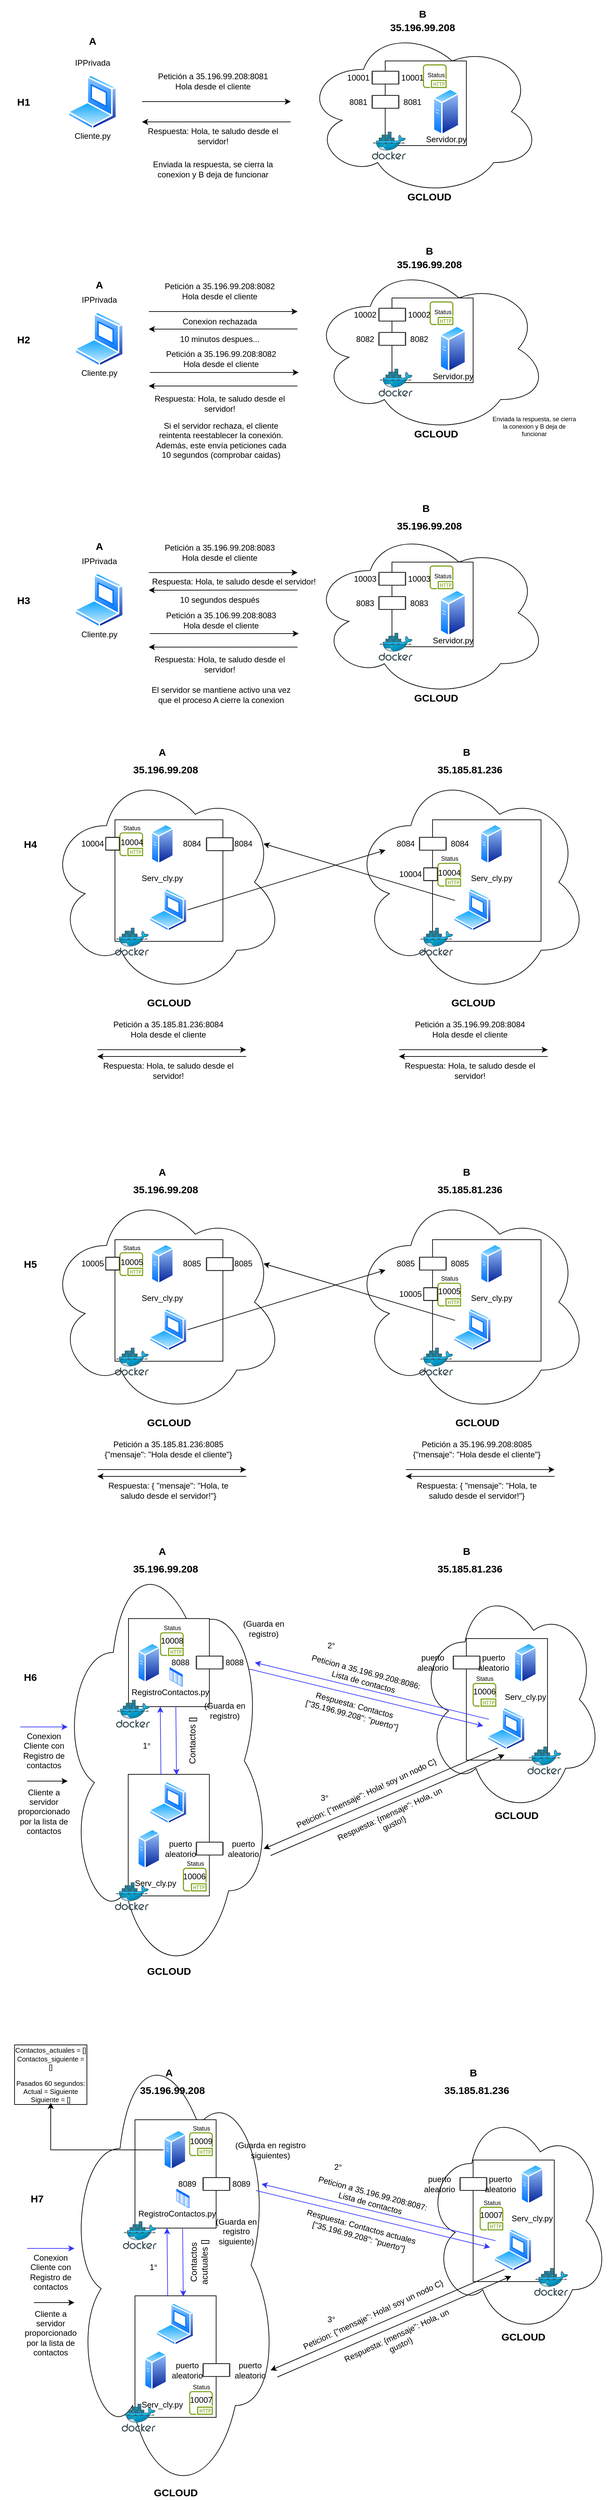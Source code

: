 <mxfile version="24.2.1" type="device">
  <diagram name="Página-1" id="NEF0DFNY7gWPzBWjJjwQ">
    <mxGraphModel dx="1687" dy="2047" grid="1" gridSize="10" guides="1" tooltips="1" connect="1" arrows="1" fold="1" page="1" pageScale="1" pageWidth="827" pageHeight="1169" math="0" shadow="0">
      <root>
        <mxCell id="0" />
        <mxCell id="1" parent="0" />
        <mxCell id="m8QgqDnbLKsCeQyGqOP--293" value="" style="ellipse;shape=cloud;whiteSpace=wrap;html=1;" parent="1" vertex="1">
          <mxGeometry x="670" y="2269.63" width="270.4" height="339.25" as="geometry" />
        </mxCell>
        <mxCell id="m8QgqDnbLKsCeQyGqOP--7" value="" style="ellipse;shape=cloud;whiteSpace=wrap;html=1;" parent="1" vertex="1">
          <mxGeometry x="500" y="-30" width="350" height="250" as="geometry" />
        </mxCell>
        <mxCell id="m8QgqDnbLKsCeQyGqOP--4" value="" style="rounded=0;whiteSpace=wrap;html=1;" parent="1" vertex="1">
          <mxGeometry x="619.6" y="20" width="120" height="125" as="geometry" />
        </mxCell>
        <mxCell id="m8QgqDnbLKsCeQyGqOP--1" value="" style="image;aspect=fixed;perimeter=ellipsePerimeter;html=1;align=center;shadow=0;dashed=0;spacingTop=3;image=img/lib/active_directory/generic_server.svg;" parent="1" vertex="1">
          <mxGeometry x="690" y="60" width="39.2" height="70" as="geometry" />
        </mxCell>
        <mxCell id="m8QgqDnbLKsCeQyGqOP--2" value="" style="image;aspect=fixed;perimeter=ellipsePerimeter;html=1;align=center;shadow=0;dashed=0;spacingTop=3;image=img/lib/active_directory/laptop_client.svg;" parent="1" vertex="1">
          <mxGeometry x="150" y="40" width="73.29" height="81.43" as="geometry" />
        </mxCell>
        <mxCell id="m8QgqDnbLKsCeQyGqOP--3" value="IPPrivada&lt;div&gt;&lt;br&gt;&lt;/div&gt;" style="text;html=1;align=center;verticalAlign=middle;whiteSpace=wrap;rounded=0;" parent="1" vertex="1">
          <mxGeometry x="156.65" y="30" width="60" as="geometry" />
        </mxCell>
        <mxCell id="m8QgqDnbLKsCeQyGqOP--5" value="" style="image;sketch=0;aspect=fixed;html=1;points=[];align=center;fontSize=12;image=img/lib/mscae/Docker.svg;" parent="1" vertex="1">
          <mxGeometry x="600" y="124.5" width="50" height="41" as="geometry" />
        </mxCell>
        <mxCell id="m8QgqDnbLKsCeQyGqOP--8" value="" style="whiteSpace=wrap;html=1;shape=mxgraph.basic.cloud_rect" parent="1" vertex="1">
          <mxGeometry x="600" y="70.71" width="40" height="19.29" as="geometry" />
        </mxCell>
        <mxCell id="m8QgqDnbLKsCeQyGqOP--9" value="&lt;div style=&quot;&quot;&gt;&lt;span style=&quot;font-size: 15px;&quot;&gt;&lt;b&gt;35.196.99.208&lt;/b&gt;&lt;/span&gt;&lt;br&gt;&lt;/div&gt;" style="text;html=1;align=center;verticalAlign=middle;whiteSpace=wrap;rounded=0;" parent="1" vertex="1">
          <mxGeometry x="590" y="-50" width="170" height="40" as="geometry" />
        </mxCell>
        <mxCell id="m8QgqDnbLKsCeQyGqOP--10" value="Servidor.py" style="text;html=1;align=center;verticalAlign=middle;whiteSpace=wrap;rounded=0;" parent="1" vertex="1">
          <mxGeometry x="679.6" y="121.43" width="60" height="30" as="geometry" />
        </mxCell>
        <mxCell id="m8QgqDnbLKsCeQyGqOP--12" value="8081" style="text;html=1;align=center;verticalAlign=middle;whiteSpace=wrap;rounded=0;" parent="1" vertex="1">
          <mxGeometry x="550" y="65.71" width="60" height="30" as="geometry" />
        </mxCell>
        <mxCell id="m8QgqDnbLKsCeQyGqOP--13" value="8081" style="text;html=1;align=center;verticalAlign=middle;whiteSpace=wrap;rounded=0;" parent="1" vertex="1">
          <mxGeometry x="630" y="65.72" width="60" height="30" as="geometry" />
        </mxCell>
        <mxCell id="m8QgqDnbLKsCeQyGqOP--14" value="" style="endArrow=classic;html=1;rounded=0;" parent="1" edge="1">
          <mxGeometry width="50" height="50" relative="1" as="geometry">
            <mxPoint x="260" y="80" as="sourcePoint" />
            <mxPoint x="480" y="80" as="targetPoint" />
          </mxGeometry>
        </mxCell>
        <mxCell id="m8QgqDnbLKsCeQyGqOP--16" value="Petición a 35.196.99.208:8081&lt;div&gt;Hola desde el cliente&lt;/div&gt;" style="text;html=1;align=center;verticalAlign=middle;whiteSpace=wrap;rounded=0;" parent="1" vertex="1">
          <mxGeometry x="260" y="30" width="210" height="40" as="geometry" />
        </mxCell>
        <mxCell id="m8QgqDnbLKsCeQyGqOP--17" value="" style="endArrow=none;html=1;rounded=0;startArrow=classic;startFill=1;endFill=0;" parent="1" edge="1">
          <mxGeometry width="50" height="50" relative="1" as="geometry">
            <mxPoint x="260" y="110" as="sourcePoint" />
            <mxPoint x="480" y="110" as="targetPoint" />
          </mxGeometry>
        </mxCell>
        <mxCell id="m8QgqDnbLKsCeQyGqOP--18" value="Respuesta: Hola, te saludo desde el servidor!" style="text;html=1;align=center;verticalAlign=middle;whiteSpace=wrap;rounded=0;" parent="1" vertex="1">
          <mxGeometry x="260" y="121.43" width="210" height="20" as="geometry" />
        </mxCell>
        <mxCell id="m8QgqDnbLKsCeQyGqOP--19" value="&lt;div&gt;Cliente.py&lt;/div&gt;" style="text;html=1;align=center;verticalAlign=middle;whiteSpace=wrap;rounded=0;" parent="1" vertex="1">
          <mxGeometry x="156.65" y="116.43" width="60" height="30" as="geometry" />
        </mxCell>
        <mxCell id="m8QgqDnbLKsCeQyGqOP--20" value="Enviada la respuesta, se cierra la conexion y B deja de funcionar" style="text;html=1;align=center;verticalAlign=middle;whiteSpace=wrap;rounded=0;" parent="1" vertex="1">
          <mxGeometry x="260" y="170" width="210" height="20" as="geometry" />
        </mxCell>
        <mxCell id="m8QgqDnbLKsCeQyGqOP--21" value="&lt;div style=&quot;font-size: 15px;&quot;&gt;&lt;b&gt;B&lt;/b&gt;&lt;/div&gt;" style="text;html=1;align=center;verticalAlign=middle;whiteSpace=wrap;rounded=0;" parent="1" vertex="1">
          <mxGeometry x="590" y="-70" width="170" height="40" as="geometry" />
        </mxCell>
        <mxCell id="m8QgqDnbLKsCeQyGqOP--22" value="&lt;div style=&quot;font-size: 15px;&quot;&gt;&lt;b&gt;A&lt;/b&gt;&lt;/div&gt;" style="text;html=1;align=center;verticalAlign=middle;whiteSpace=wrap;rounded=0;" parent="1" vertex="1">
          <mxGeometry x="101.65" y="-20" width="170" height="20" as="geometry" />
        </mxCell>
        <mxCell id="m8QgqDnbLKsCeQyGqOP--28" value="" style="image;aspect=fixed;perimeter=ellipsePerimeter;html=1;align=center;shadow=0;dashed=0;spacingTop=3;image=img/lib/active_directory/laptop_client.svg;" parent="1" vertex="1">
          <mxGeometry x="160" y="390" width="73.29" height="81.43" as="geometry" />
        </mxCell>
        <mxCell id="m8QgqDnbLKsCeQyGqOP--29" value="IPPrivada&lt;div&gt;&lt;br&gt;&lt;/div&gt;" style="text;html=1;align=center;verticalAlign=middle;whiteSpace=wrap;rounded=0;" parent="1" vertex="1">
          <mxGeometry x="166.65" y="380" width="60" as="geometry" />
        </mxCell>
        <mxCell id="m8QgqDnbLKsCeQyGqOP--32" value="&lt;div style=&quot;font-size: 15px;&quot;&gt;&lt;b&gt;35.196.99.208&lt;/b&gt;&lt;br&gt;&lt;/div&gt;" style="text;html=1;align=center;verticalAlign=middle;whiteSpace=wrap;rounded=0;" parent="1" vertex="1">
          <mxGeometry x="600" y="300" width="170" height="40" as="geometry" />
        </mxCell>
        <mxCell id="m8QgqDnbLKsCeQyGqOP--36" value="" style="endArrow=classic;html=1;rounded=0;" parent="1" edge="1">
          <mxGeometry width="50" height="50" relative="1" as="geometry">
            <mxPoint x="270" y="390" as="sourcePoint" />
            <mxPoint x="490" y="390" as="targetPoint" />
          </mxGeometry>
        </mxCell>
        <mxCell id="m8QgqDnbLKsCeQyGqOP--37" value="Petición a 35.196.99.208:8082&lt;div&gt;Hola desde el cliente&lt;/div&gt;" style="text;html=1;align=center;verticalAlign=middle;whiteSpace=wrap;rounded=0;" parent="1" vertex="1">
          <mxGeometry x="270" y="340" width="210" height="40" as="geometry" />
        </mxCell>
        <mxCell id="m8QgqDnbLKsCeQyGqOP--38" value="" style="endArrow=none;html=1;rounded=0;startArrow=classic;startFill=1;endFill=0;" parent="1" edge="1">
          <mxGeometry width="50" height="50" relative="1" as="geometry">
            <mxPoint x="270" y="500" as="sourcePoint" />
            <mxPoint x="490" y="500" as="targetPoint" />
          </mxGeometry>
        </mxCell>
        <mxCell id="m8QgqDnbLKsCeQyGqOP--39" value="Respuesta: Hola, te saludo desde el servidor!" style="text;html=1;align=center;verticalAlign=middle;whiteSpace=wrap;rounded=0;" parent="1" vertex="1">
          <mxGeometry x="270" y="515.5" width="210" height="20" as="geometry" />
        </mxCell>
        <mxCell id="m8QgqDnbLKsCeQyGqOP--40" value="&lt;div&gt;Cliente.py&lt;/div&gt;" style="text;html=1;align=center;verticalAlign=middle;whiteSpace=wrap;rounded=0;" parent="1" vertex="1">
          <mxGeometry x="166.65" y="466.43" width="60" height="30" as="geometry" />
        </mxCell>
        <mxCell id="m8QgqDnbLKsCeQyGqOP--41" value="Si el servidor rechaza, el cliente reintenta reestablecer la conexión. Además, este envía peticiones cada 10 segundos (comprobar caidas)" style="text;html=1;align=center;verticalAlign=middle;whiteSpace=wrap;rounded=0;" parent="1" vertex="1">
          <mxGeometry x="271.65" y="570" width="210" height="20" as="geometry" />
        </mxCell>
        <mxCell id="m8QgqDnbLKsCeQyGqOP--42" value="&lt;div style=&quot;font-size: 15px;&quot;&gt;&lt;b&gt;B&lt;/b&gt;&lt;/div&gt;" style="text;html=1;align=center;verticalAlign=middle;whiteSpace=wrap;rounded=0;" parent="1" vertex="1">
          <mxGeometry x="600" y="280" width="170" height="40" as="geometry" />
        </mxCell>
        <mxCell id="m8QgqDnbLKsCeQyGqOP--45" value="&lt;div style=&quot;font-size: 15px;&quot;&gt;&lt;b&gt;A&lt;/b&gt;&lt;/div&gt;" style="text;html=1;align=center;verticalAlign=middle;whiteSpace=wrap;rounded=0;" parent="1" vertex="1">
          <mxGeometry x="111.65" y="340" width="170" height="20" as="geometry" />
        </mxCell>
        <mxCell id="m8QgqDnbLKsCeQyGqOP--46" value="&lt;div style=&quot;font-size: 15px;&quot;&gt;&lt;b&gt;H1&lt;/b&gt;&lt;/div&gt;" style="text;html=1;align=center;verticalAlign=middle;whiteSpace=wrap;rounded=0;" parent="1" vertex="1">
          <mxGeometry x="50" y="70" width="70" height="20" as="geometry" />
        </mxCell>
        <mxCell id="m8QgqDnbLKsCeQyGqOP--47" value="&lt;div style=&quot;font-size: 15px;&quot;&gt;&lt;b&gt;H2&lt;/b&gt;&lt;/div&gt;" style="text;html=1;align=center;verticalAlign=middle;whiteSpace=wrap;rounded=0;" parent="1" vertex="1">
          <mxGeometry x="50" y="420.72" width="70" height="20" as="geometry" />
        </mxCell>
        <mxCell id="m8QgqDnbLKsCeQyGqOP--49" value="&lt;div style=&quot;font-size: 15px;&quot;&gt;&lt;b&gt;GCLOUD&lt;/b&gt;&lt;/div&gt;" style="text;html=1;align=center;verticalAlign=middle;whiteSpace=wrap;rounded=0;" parent="1" vertex="1">
          <mxGeometry x="600" y="210" width="170" height="20" as="geometry" />
        </mxCell>
        <mxCell id="m8QgqDnbLKsCeQyGqOP--50" value="" style="endArrow=classic;html=1;rounded=0;" parent="1" edge="1">
          <mxGeometry width="50" height="50" relative="1" as="geometry">
            <mxPoint x="271.65" y="480" as="sourcePoint" />
            <mxPoint x="491.65" y="480" as="targetPoint" />
          </mxGeometry>
        </mxCell>
        <mxCell id="m8QgqDnbLKsCeQyGqOP--51" value="Petición a 35.196.99.208:8082&lt;div&gt;Hola desde el cliente&lt;/div&gt;" style="text;html=1;align=center;verticalAlign=middle;whiteSpace=wrap;rounded=0;" parent="1" vertex="1">
          <mxGeometry x="271.65" y="440" width="210" height="40" as="geometry" />
        </mxCell>
        <mxCell id="m8QgqDnbLKsCeQyGqOP--53" value="" style="endArrow=none;html=1;rounded=0;startArrow=classic;startFill=1;endFill=0;" parent="1" edge="1">
          <mxGeometry width="50" height="50" relative="1" as="geometry">
            <mxPoint x="270" y="416" as="sourcePoint" />
            <mxPoint x="490" y="415.72" as="targetPoint" />
          </mxGeometry>
        </mxCell>
        <mxCell id="m8QgqDnbLKsCeQyGqOP--55" value="" style="endArrow=none;html=1;rounded=0;startArrow=classic;startFill=1;endFill=0;" parent="1" edge="1">
          <mxGeometry width="50" height="50" relative="1" as="geometry">
            <mxPoint x="270" y="415.72" as="sourcePoint" />
            <mxPoint x="270" y="415.72" as="targetPoint" />
          </mxGeometry>
        </mxCell>
        <mxCell id="m8QgqDnbLKsCeQyGqOP--56" value="Conexion rechazada" style="text;html=1;align=center;verticalAlign=middle;whiteSpace=wrap;rounded=0;" parent="1" vertex="1">
          <mxGeometry x="270" y="400" width="210" height="10" as="geometry" />
        </mxCell>
        <mxCell id="m8QgqDnbLKsCeQyGqOP--57" value="10 minutos despues..." style="text;html=1;align=center;verticalAlign=middle;whiteSpace=wrap;rounded=0;" parent="1" vertex="1">
          <mxGeometry x="270" y="425.72" width="210" height="10" as="geometry" />
        </mxCell>
        <mxCell id="m8QgqDnbLKsCeQyGqOP--61" value="" style="image;aspect=fixed;perimeter=ellipsePerimeter;html=1;align=center;shadow=0;dashed=0;spacingTop=3;image=img/lib/active_directory/laptop_client.svg;" parent="1" vertex="1">
          <mxGeometry x="160" y="775.5" width="73.29" height="81.43" as="geometry" />
        </mxCell>
        <mxCell id="m8QgqDnbLKsCeQyGqOP--62" value="IPPrivada&lt;div&gt;&lt;br&gt;&lt;/div&gt;" style="text;html=1;align=center;verticalAlign=middle;whiteSpace=wrap;rounded=0;" parent="1" vertex="1">
          <mxGeometry x="166.65" y="765.5" width="60" as="geometry" />
        </mxCell>
        <mxCell id="m8QgqDnbLKsCeQyGqOP--65" value="&lt;div style=&quot;font-size: 15px;&quot;&gt;&lt;b&gt;35.196.99.208&lt;/b&gt;&lt;/div&gt;" style="text;html=1;align=center;verticalAlign=middle;whiteSpace=wrap;rounded=0;" parent="1" vertex="1">
          <mxGeometry x="600" y="685.5" width="170" height="40" as="geometry" />
        </mxCell>
        <mxCell id="m8QgqDnbLKsCeQyGqOP--69" value="" style="endArrow=classic;html=1;rounded=0;" parent="1" edge="1">
          <mxGeometry width="50" height="50" relative="1" as="geometry">
            <mxPoint x="270" y="775.5" as="sourcePoint" />
            <mxPoint x="490" y="775.5" as="targetPoint" />
          </mxGeometry>
        </mxCell>
        <mxCell id="m8QgqDnbLKsCeQyGqOP--70" value="Petición a 35.196.99.208:8083&lt;div&gt;Hola desde el cliente&lt;/div&gt;" style="text;html=1;align=center;verticalAlign=middle;whiteSpace=wrap;rounded=0;" parent="1" vertex="1">
          <mxGeometry x="270" y="725.5" width="210" height="40" as="geometry" />
        </mxCell>
        <mxCell id="m8QgqDnbLKsCeQyGqOP--71" value="" style="endArrow=none;html=1;rounded=0;startArrow=classic;startFill=1;endFill=0;" parent="1" edge="1">
          <mxGeometry width="50" height="50" relative="1" as="geometry">
            <mxPoint x="270" y="885.5" as="sourcePoint" />
            <mxPoint x="490" y="885.5" as="targetPoint" />
          </mxGeometry>
        </mxCell>
        <mxCell id="m8QgqDnbLKsCeQyGqOP--72" value="Respuesta: Hola, te saludo desde el servidor!" style="text;html=1;align=center;verticalAlign=middle;whiteSpace=wrap;rounded=0;" parent="1" vertex="1">
          <mxGeometry x="270" y="901" width="210" height="20" as="geometry" />
        </mxCell>
        <mxCell id="m8QgqDnbLKsCeQyGqOP--73" value="&lt;div&gt;Cliente.py&lt;/div&gt;" style="text;html=1;align=center;verticalAlign=middle;whiteSpace=wrap;rounded=0;" parent="1" vertex="1">
          <mxGeometry x="166.65" y="851.93" width="60" height="30" as="geometry" />
        </mxCell>
        <mxCell id="m8QgqDnbLKsCeQyGqOP--74" value="El servidor se mantiene activo una vez que el proceso A cierre la conexion" style="text;html=1;align=center;verticalAlign=middle;whiteSpace=wrap;rounded=0;" parent="1" vertex="1">
          <mxGeometry x="271.65" y="945.5" width="210" height="20" as="geometry" />
        </mxCell>
        <mxCell id="m8QgqDnbLKsCeQyGqOP--75" value="&lt;div style=&quot;font-size: 15px;&quot;&gt;&lt;b&gt;A&lt;/b&gt;&lt;/div&gt;" style="text;html=1;align=center;verticalAlign=middle;whiteSpace=wrap;rounded=0;" parent="1" vertex="1">
          <mxGeometry x="111.65" y="725.5" width="170" height="20" as="geometry" />
        </mxCell>
        <mxCell id="m8QgqDnbLKsCeQyGqOP--76" value="&lt;div style=&quot;font-size: 15px;&quot;&gt;&lt;b&gt;H3&lt;/b&gt;&lt;/div&gt;" style="text;html=1;align=center;verticalAlign=middle;whiteSpace=wrap;rounded=0;" parent="1" vertex="1">
          <mxGeometry x="50" y="806.22" width="70" height="20" as="geometry" />
        </mxCell>
        <mxCell id="m8QgqDnbLKsCeQyGqOP--78" value="" style="endArrow=classic;html=1;rounded=0;" parent="1" edge="1">
          <mxGeometry width="50" height="50" relative="1" as="geometry">
            <mxPoint x="271.65" y="865.5" as="sourcePoint" />
            <mxPoint x="491.65" y="865.5" as="targetPoint" />
          </mxGeometry>
        </mxCell>
        <mxCell id="m8QgqDnbLKsCeQyGqOP--79" value="Petición a 35.106.99.208:8083&lt;div&gt;Hola desde el cliente&lt;/div&gt;" style="text;html=1;align=center;verticalAlign=middle;whiteSpace=wrap;rounded=0;" parent="1" vertex="1">
          <mxGeometry x="271.65" y="825.5" width="210" height="40" as="geometry" />
        </mxCell>
        <mxCell id="m8QgqDnbLKsCeQyGqOP--80" value="" style="endArrow=none;html=1;rounded=0;startArrow=classic;startFill=1;endFill=0;" parent="1" edge="1">
          <mxGeometry width="50" height="50" relative="1" as="geometry">
            <mxPoint x="270" y="801.5" as="sourcePoint" />
            <mxPoint x="490" y="801.22" as="targetPoint" />
          </mxGeometry>
        </mxCell>
        <mxCell id="m8QgqDnbLKsCeQyGqOP--81" value="" style="endArrow=none;html=1;rounded=0;startArrow=classic;startFill=1;endFill=0;" parent="1" edge="1">
          <mxGeometry width="50" height="50" relative="1" as="geometry">
            <mxPoint x="270" y="801.22" as="sourcePoint" />
            <mxPoint x="270" y="801.22" as="targetPoint" />
          </mxGeometry>
        </mxCell>
        <mxCell id="m8QgqDnbLKsCeQyGqOP--83" value="10 segundos después" style="text;html=1;align=center;verticalAlign=middle;whiteSpace=wrap;rounded=0;" parent="1" vertex="1">
          <mxGeometry x="270" y="811.22" width="210" height="10" as="geometry" />
        </mxCell>
        <mxCell id="m8QgqDnbLKsCeQyGqOP--84" value="Enviada la respuesta, se cierra la conexion y B deja de funcionar" style="text;html=1;align=center;verticalAlign=middle;whiteSpace=wrap;rounded=0;fontSize=9;" parent="1" vertex="1">
          <mxGeometry x="774.6" y="550" width="130" height="20" as="geometry" />
        </mxCell>
        <mxCell id="m8QgqDnbLKsCeQyGqOP--86" value="&lt;div style=&quot;font-size: 15px;&quot;&gt;&lt;b&gt;B&lt;/b&gt;&lt;/div&gt;" style="text;html=1;align=center;verticalAlign=middle;whiteSpace=wrap;rounded=0;" parent="1" vertex="1">
          <mxGeometry x="594.6" y="660" width="170" height="40" as="geometry" />
        </mxCell>
        <mxCell id="m8QgqDnbLKsCeQyGqOP--87" value="" style="ellipse;shape=cloud;whiteSpace=wrap;html=1;" parent="1" vertex="1">
          <mxGeometry x="570" y="1065.5" width="350" height="334.5" as="geometry" />
        </mxCell>
        <mxCell id="m8QgqDnbLKsCeQyGqOP--88" value="" style="rounded=0;whiteSpace=wrap;html=1;" parent="1" vertex="1">
          <mxGeometry x="689.6" y="1140.5" width="160.4" height="179.5" as="geometry" />
        </mxCell>
        <mxCell id="m8QgqDnbLKsCeQyGqOP--89" value="" style="image;aspect=fixed;perimeter=ellipsePerimeter;html=1;align=center;shadow=0;dashed=0;spacingTop=3;image=img/lib/active_directory/generic_server.svg;" parent="1" vertex="1">
          <mxGeometry x="760" y="1146.22" width="33.6" height="60" as="geometry" />
        </mxCell>
        <mxCell id="m8QgqDnbLKsCeQyGqOP--90" value="" style="image;aspect=fixed;perimeter=ellipsePerimeter;html=1;align=center;shadow=0;dashed=0;spacingTop=3;image=img/lib/active_directory/laptop_client.svg;" parent="1" vertex="1">
          <mxGeometry x="720.0" y="1241.93" width="57.05" height="63.39" as="geometry" />
        </mxCell>
        <mxCell id="m8QgqDnbLKsCeQyGqOP--92" value="" style="image;sketch=0;aspect=fixed;html=1;points=[];align=center;fontSize=12;image=img/lib/mscae/Docker.svg;" parent="1" vertex="1">
          <mxGeometry x="670" y="1300" width="50" height="41" as="geometry" />
        </mxCell>
        <mxCell id="m8QgqDnbLKsCeQyGqOP--93" value="" style="whiteSpace=wrap;html=1;shape=mxgraph.basic.cloud_rect" parent="1" vertex="1">
          <mxGeometry x="670" y="1166.21" width="40" height="19.29" as="geometry" />
        </mxCell>
        <mxCell id="m8QgqDnbLKsCeQyGqOP--94" value="&lt;div style=&quot;font-size: 15px;&quot;&gt;&lt;b&gt;35.185.81.236&lt;/b&gt;&lt;/div&gt;" style="text;html=1;align=center;verticalAlign=middle;whiteSpace=wrap;rounded=0;" parent="1" vertex="1">
          <mxGeometry x="660" y="1045.5" width="170" height="40" as="geometry" />
        </mxCell>
        <mxCell id="m8QgqDnbLKsCeQyGqOP--95" value="Serv_cly.py" style="text;html=1;align=center;verticalAlign=middle;whiteSpace=wrap;rounded=0;" parent="1" vertex="1">
          <mxGeometry x="746.8" y="1211.93" width="60" height="30" as="geometry" />
        </mxCell>
        <mxCell id="m8QgqDnbLKsCeQyGqOP--96" value="8084" style="text;html=1;align=center;verticalAlign=middle;whiteSpace=wrap;rounded=0;" parent="1" vertex="1">
          <mxGeometry x="620" y="1161.21" width="60" height="30" as="geometry" />
        </mxCell>
        <mxCell id="m8QgqDnbLKsCeQyGqOP--97" value="8084" style="text;html=1;align=center;verticalAlign=middle;whiteSpace=wrap;rounded=0;" parent="1" vertex="1">
          <mxGeometry x="700" y="1161.22" width="60" height="30" as="geometry" />
        </mxCell>
        <mxCell id="m8QgqDnbLKsCeQyGqOP--105" value="&lt;div style=&quot;font-size: 15px;&quot;&gt;&lt;b&gt;H4&lt;/b&gt;&lt;/div&gt;" style="text;html=1;align=center;verticalAlign=middle;whiteSpace=wrap;rounded=0;" parent="1" vertex="1">
          <mxGeometry x="60" y="1166.22" width="70" height="20" as="geometry" />
        </mxCell>
        <mxCell id="m8QgqDnbLKsCeQyGqOP--106" value="&lt;div style=&quot;font-size: 15px;&quot;&gt;&lt;b&gt;GCLOUD&lt;/b&gt;&lt;/div&gt;" style="text;html=1;align=center;verticalAlign=middle;whiteSpace=wrap;rounded=0;" parent="1" vertex="1">
          <mxGeometry x="664.6" y="1400" width="170" height="20" as="geometry" />
        </mxCell>
        <mxCell id="m8QgqDnbLKsCeQyGqOP--113" value="&lt;div style=&quot;font-size: 15px;&quot;&gt;&lt;b&gt;B&lt;/b&gt;&lt;/div&gt;" style="text;html=1;align=center;verticalAlign=middle;whiteSpace=wrap;rounded=0;" parent="1" vertex="1">
          <mxGeometry x="654.6" y="1020" width="170" height="40" as="geometry" />
        </mxCell>
        <mxCell id="m8QgqDnbLKsCeQyGqOP--115" value="" style="ellipse;shape=cloud;whiteSpace=wrap;html=1;" parent="1" vertex="1">
          <mxGeometry x="120.0" y="1065.5" width="350" height="334.5" as="geometry" />
        </mxCell>
        <mxCell id="m8QgqDnbLKsCeQyGqOP--116" value="" style="rounded=0;whiteSpace=wrap;html=1;" parent="1" vertex="1">
          <mxGeometry x="220" y="1140.5" width="159.6" height="179.5" as="geometry" />
        </mxCell>
        <mxCell id="m8QgqDnbLKsCeQyGqOP--117" value="" style="image;aspect=fixed;perimeter=ellipsePerimeter;html=1;align=center;shadow=0;dashed=0;spacingTop=3;image=img/lib/active_directory/generic_server.svg;" parent="1" vertex="1">
          <mxGeometry x="273.2" y="1146.22" width="33.6" height="60" as="geometry" />
        </mxCell>
        <mxCell id="m8QgqDnbLKsCeQyGqOP--118" value="" style="image;aspect=fixed;perimeter=ellipsePerimeter;html=1;align=center;shadow=0;dashed=0;spacingTop=3;image=img/lib/active_directory/laptop_client.svg;" parent="1" vertex="1">
          <mxGeometry x="270.0" y="1241.93" width="57.05" height="63.39" as="geometry" />
        </mxCell>
        <mxCell id="m8QgqDnbLKsCeQyGqOP--119" value="" style="image;sketch=0;aspect=fixed;html=1;points=[];align=center;fontSize=12;image=img/lib/mscae/Docker.svg;" parent="1" vertex="1">
          <mxGeometry x="220.0" y="1300" width="50" height="41" as="geometry" />
        </mxCell>
        <mxCell id="m8QgqDnbLKsCeQyGqOP--120" value="" style="whiteSpace=wrap;html=1;shape=mxgraph.basic.cloud_rect" parent="1" vertex="1">
          <mxGeometry x="355" y="1166.93" width="40" height="19.29" as="geometry" />
        </mxCell>
        <mxCell id="m8QgqDnbLKsCeQyGqOP--121" value="&lt;div style=&quot;font-size: 15px;&quot;&gt;&lt;b&gt;35.196.99.208&lt;/b&gt;&lt;/div&gt;" style="text;html=1;align=center;verticalAlign=middle;whiteSpace=wrap;rounded=0;" parent="1" vertex="1">
          <mxGeometry x="210.0" y="1045.5" width="170" height="40" as="geometry" />
        </mxCell>
        <mxCell id="m8QgqDnbLKsCeQyGqOP--122" value="Serv_cly.py" style="text;html=1;align=center;verticalAlign=middle;whiteSpace=wrap;rounded=0;" parent="1" vertex="1">
          <mxGeometry x="260.0" y="1211.93" width="60" height="30" as="geometry" />
        </mxCell>
        <mxCell id="m8QgqDnbLKsCeQyGqOP--123" value="8084" style="text;html=1;align=center;verticalAlign=middle;whiteSpace=wrap;rounded=0;" parent="1" vertex="1">
          <mxGeometry x="303.82" y="1161.22" width="60" height="30" as="geometry" />
        </mxCell>
        <mxCell id="m8QgqDnbLKsCeQyGqOP--124" value="8084" style="text;html=1;align=center;verticalAlign=middle;whiteSpace=wrap;rounded=0;" parent="1" vertex="1">
          <mxGeometry x="379.6" y="1160.85" width="60" height="30" as="geometry" />
        </mxCell>
        <mxCell id="m8QgqDnbLKsCeQyGqOP--125" value="&lt;div style=&quot;font-size: 15px;&quot;&gt;&lt;b&gt;GCLOUD&lt;/b&gt;&lt;/div&gt;" style="text;html=1;align=center;verticalAlign=middle;whiteSpace=wrap;rounded=0;" parent="1" vertex="1">
          <mxGeometry x="214.6" y="1400" width="170" height="20" as="geometry" />
        </mxCell>
        <mxCell id="m8QgqDnbLKsCeQyGqOP--126" value="&lt;div style=&quot;font-size: 15px;&quot;&gt;&lt;b&gt;A&lt;/b&gt;&lt;/div&gt;" style="text;html=1;align=center;verticalAlign=middle;whiteSpace=wrap;rounded=0;" parent="1" vertex="1">
          <mxGeometry x="204.6" y="1020" width="170" height="40" as="geometry" />
        </mxCell>
        <mxCell id="m8QgqDnbLKsCeQyGqOP--127" value="" style="endArrow=classic;html=1;rounded=0;exitX=1;exitY=0.5;exitDx=0;exitDy=0;" parent="1" source="m8QgqDnbLKsCeQyGqOP--118" target="m8QgqDnbLKsCeQyGqOP--96" edge="1">
          <mxGeometry width="50" height="50" relative="1" as="geometry">
            <mxPoint x="330" y="1290" as="sourcePoint" />
            <mxPoint x="380" y="1240" as="targetPoint" />
          </mxGeometry>
        </mxCell>
        <mxCell id="m8QgqDnbLKsCeQyGqOP--129" value="" style="endArrow=classic;html=1;rounded=0;exitX=0;exitY=0.25;exitDx=0;exitDy=0;entryX=1;entryY=0.5;entryDx=0;entryDy=0;" parent="1" source="m8QgqDnbLKsCeQyGqOP--90" target="m8QgqDnbLKsCeQyGqOP--124" edge="1">
          <mxGeometry width="50" height="50" relative="1" as="geometry">
            <mxPoint x="330" y="1290" as="sourcePoint" />
            <mxPoint x="380" y="1240" as="targetPoint" />
          </mxGeometry>
        </mxCell>
        <mxCell id="m8QgqDnbLKsCeQyGqOP--130" value="" style="endArrow=classic;html=1;rounded=0;" parent="1" edge="1">
          <mxGeometry width="50" height="50" relative="1" as="geometry">
            <mxPoint x="194" y="1480" as="sourcePoint" />
            <mxPoint x="414" y="1480" as="targetPoint" />
          </mxGeometry>
        </mxCell>
        <mxCell id="m8QgqDnbLKsCeQyGqOP--131" value="Petición a 35.185.81.236:8084&lt;div&gt;Hola desde el cliente&lt;/div&gt;" style="text;html=1;align=center;verticalAlign=middle;whiteSpace=wrap;rounded=0;" parent="1" vertex="1">
          <mxGeometry x="194" y="1430" width="210" height="40" as="geometry" />
        </mxCell>
        <mxCell id="m8QgqDnbLKsCeQyGqOP--132" value="" style="endArrow=none;html=1;rounded=0;startArrow=classic;startFill=1;endFill=0;" parent="1" edge="1">
          <mxGeometry width="50" height="50" relative="1" as="geometry">
            <mxPoint x="194" y="1490" as="sourcePoint" />
            <mxPoint x="414" y="1490" as="targetPoint" />
          </mxGeometry>
        </mxCell>
        <mxCell id="m8QgqDnbLKsCeQyGqOP--133" value="Respuesta: Hola, te saludo desde el servidor!" style="text;html=1;align=center;verticalAlign=middle;whiteSpace=wrap;rounded=0;" parent="1" vertex="1">
          <mxGeometry x="194" y="1501.43" width="210" height="20" as="geometry" />
        </mxCell>
        <mxCell id="m8QgqDnbLKsCeQyGqOP--134" value="" style="endArrow=classic;html=1;rounded=0;" parent="1" edge="1">
          <mxGeometry width="50" height="50" relative="1" as="geometry">
            <mxPoint x="640" y="1480" as="sourcePoint" />
            <mxPoint x="860" y="1480" as="targetPoint" />
          </mxGeometry>
        </mxCell>
        <mxCell id="m8QgqDnbLKsCeQyGqOP--135" value="Petición a 35.196.99.208:8084&lt;div&gt;Hola desde el cliente&lt;/div&gt;" style="text;html=1;align=center;verticalAlign=middle;whiteSpace=wrap;rounded=0;" parent="1" vertex="1">
          <mxGeometry x="640" y="1430" width="210" height="40" as="geometry" />
        </mxCell>
        <mxCell id="m8QgqDnbLKsCeQyGqOP--136" value="" style="endArrow=none;html=1;rounded=0;startArrow=classic;startFill=1;endFill=0;" parent="1" edge="1">
          <mxGeometry width="50" height="50" relative="1" as="geometry">
            <mxPoint x="640" y="1490" as="sourcePoint" />
            <mxPoint x="860" y="1490" as="targetPoint" />
          </mxGeometry>
        </mxCell>
        <mxCell id="m8QgqDnbLKsCeQyGqOP--137" value="Respuesta: Hola, te saludo desde el servidor!" style="text;html=1;align=center;verticalAlign=middle;whiteSpace=wrap;rounded=0;" parent="1" vertex="1">
          <mxGeometry x="640" y="1501.43" width="210" height="20" as="geometry" />
        </mxCell>
        <mxCell id="m8QgqDnbLKsCeQyGqOP--161" value="&lt;div style=&quot;font-size: 15px;&quot;&gt;&lt;b&gt;GCLOUD&lt;/b&gt;&lt;/div&gt;" style="text;html=1;align=center;verticalAlign=middle;whiteSpace=wrap;rounded=0;" parent="1" vertex="1">
          <mxGeometry x="214.6" y="2020" width="170" height="20" as="geometry" />
        </mxCell>
        <mxCell id="m8QgqDnbLKsCeQyGqOP--165" value="" style="endArrow=classic;html=1;rounded=0;" parent="1" edge="1">
          <mxGeometry width="50" height="50" relative="1" as="geometry">
            <mxPoint x="194" y="2100" as="sourcePoint" />
            <mxPoint x="414" y="2100" as="targetPoint" />
          </mxGeometry>
        </mxCell>
        <mxCell id="m8QgqDnbLKsCeQyGqOP--166" value="Petición a 35.185.81.236:8085&lt;div&gt;{&quot;mensaje&quot;: &quot;Hola desde el cliente&quot;}&lt;/div&gt;" style="text;html=1;align=center;verticalAlign=middle;whiteSpace=wrap;rounded=0;" parent="1" vertex="1">
          <mxGeometry x="194" y="2050" width="210" height="40" as="geometry" />
        </mxCell>
        <mxCell id="m8QgqDnbLKsCeQyGqOP--167" value="" style="endArrow=none;html=1;rounded=0;startArrow=classic;startFill=1;endFill=0;" parent="1" edge="1">
          <mxGeometry width="50" height="50" relative="1" as="geometry">
            <mxPoint x="194" y="2110" as="sourcePoint" />
            <mxPoint x="414" y="2110" as="targetPoint" />
          </mxGeometry>
        </mxCell>
        <mxCell id="m8QgqDnbLKsCeQyGqOP--168" value="Respuesta: { &quot;mensaje&quot;: &quot;Hola, te saludo desde el servidor!&quot;}" style="text;html=1;align=center;verticalAlign=middle;whiteSpace=wrap;rounded=0;" parent="1" vertex="1">
          <mxGeometry x="194" y="2121.43" width="210" height="20" as="geometry" />
        </mxCell>
        <mxCell id="m8QgqDnbLKsCeQyGqOP--173" value="&lt;div style=&quot;font-size: 15px;&quot;&gt;&lt;b&gt;GCLOUD&lt;/b&gt;&lt;/div&gt;" style="text;html=1;align=center;verticalAlign=middle;whiteSpace=wrap;rounded=0;" parent="1" vertex="1">
          <mxGeometry x="670.6" y="2020" width="170" height="20" as="geometry" />
        </mxCell>
        <mxCell id="m8QgqDnbLKsCeQyGqOP--174" value="" style="endArrow=classic;html=1;rounded=0;" parent="1" edge="1">
          <mxGeometry width="50" height="50" relative="1" as="geometry">
            <mxPoint x="650" y="2100" as="sourcePoint" />
            <mxPoint x="870" y="2100" as="targetPoint" />
          </mxGeometry>
        </mxCell>
        <mxCell id="m8QgqDnbLKsCeQyGqOP--175" value="Petición a 35.196.99.208:8085&lt;div&gt;{&quot;mensaje&quot;: &quot;Hola desde el cliente&quot;}&lt;/div&gt;" style="text;html=1;align=center;verticalAlign=middle;whiteSpace=wrap;rounded=0;" parent="1" vertex="1">
          <mxGeometry x="650" y="2050" width="210" height="40" as="geometry" />
        </mxCell>
        <mxCell id="m8QgqDnbLKsCeQyGqOP--176" value="" style="endArrow=none;html=1;rounded=0;startArrow=classic;startFill=1;endFill=0;" parent="1" edge="1">
          <mxGeometry width="50" height="50" relative="1" as="geometry">
            <mxPoint x="650" y="2110" as="sourcePoint" />
            <mxPoint x="870" y="2110" as="targetPoint" />
          </mxGeometry>
        </mxCell>
        <mxCell id="m8QgqDnbLKsCeQyGqOP--177" value="Respuesta: { &quot;mensaje&quot;: &quot;Hola, te saludo desde el servidor!&quot;}" style="text;html=1;align=center;verticalAlign=middle;whiteSpace=wrap;rounded=0;" parent="1" vertex="1">
          <mxGeometry x="650" y="2121.43" width="210" height="20" as="geometry" />
        </mxCell>
        <mxCell id="m8QgqDnbLKsCeQyGqOP--178" value="" style="ellipse;shape=cloud;whiteSpace=wrap;html=1;" parent="1" vertex="1">
          <mxGeometry x="140" y="2210" width="310" height="640" as="geometry" />
        </mxCell>
        <mxCell id="m8QgqDnbLKsCeQyGqOP--179" value="" style="rounded=0;whiteSpace=wrap;html=1;" parent="1" vertex="1">
          <mxGeometry x="739.6" y="2349.5" width="120" height="179.5" as="geometry" />
        </mxCell>
        <mxCell id="m8QgqDnbLKsCeQyGqOP--180" value="" style="image;aspect=fixed;perimeter=ellipsePerimeter;html=1;align=center;shadow=0;dashed=0;spacingTop=3;image=img/lib/active_directory/generic_server.svg;" parent="1" vertex="1">
          <mxGeometry x="810" y="2355.22" width="33.6" height="60" as="geometry" />
        </mxCell>
        <mxCell id="m8QgqDnbLKsCeQyGqOP--181" value="" style="image;aspect=fixed;perimeter=ellipsePerimeter;html=1;align=center;shadow=0;dashed=0;spacingTop=3;image=img/lib/active_directory/laptop_client.svg;" parent="1" vertex="1">
          <mxGeometry x="770.0" y="2450.93" width="57.05" height="63.39" as="geometry" />
        </mxCell>
        <mxCell id="m8QgqDnbLKsCeQyGqOP--182" value="" style="image;sketch=0;aspect=fixed;html=1;points=[];align=center;fontSize=12;image=img/lib/mscae/Docker.svg;" parent="1" vertex="1">
          <mxGeometry x="830" y="2509" width="50" height="41" as="geometry" />
        </mxCell>
        <mxCell id="m8QgqDnbLKsCeQyGqOP--183" value="" style="whiteSpace=wrap;html=1;shape=mxgraph.basic.cloud_rect" parent="1" vertex="1">
          <mxGeometry x="720" y="2375.21" width="40" height="19.29" as="geometry" />
        </mxCell>
        <mxCell id="m8QgqDnbLKsCeQyGqOP--184" value="&lt;div style=&quot;font-size: 15px;&quot;&gt;&lt;b&gt;35.185.81.236&lt;/b&gt;&lt;/div&gt;" style="text;html=1;align=center;verticalAlign=middle;whiteSpace=wrap;rounded=0;" parent="1" vertex="1">
          <mxGeometry x="660" y="2225.5" width="170" height="40" as="geometry" />
        </mxCell>
        <mxCell id="m8QgqDnbLKsCeQyGqOP--185" value="Serv_cly.py" style="text;html=1;align=center;verticalAlign=middle;whiteSpace=wrap;rounded=0;" parent="1" vertex="1">
          <mxGeometry x="796.8" y="2420.93" width="60" height="30" as="geometry" />
        </mxCell>
        <mxCell id="m8QgqDnbLKsCeQyGqOP--186" value="puerto&lt;div&gt;aleatorio&lt;/div&gt;" style="text;html=1;align=center;verticalAlign=middle;whiteSpace=wrap;rounded=0;" parent="1" vertex="1">
          <mxGeometry x="660" y="2370.21" width="60" height="30" as="geometry" />
        </mxCell>
        <mxCell id="m8QgqDnbLKsCeQyGqOP--187" value="puerto&lt;div&gt;aleatorio&lt;/div&gt;" style="text;html=1;align=center;verticalAlign=middle;whiteSpace=wrap;rounded=0;" parent="1" vertex="1">
          <mxGeometry x="750" y="2370.22" width="60" height="30" as="geometry" />
        </mxCell>
        <mxCell id="m8QgqDnbLKsCeQyGqOP--188" value="&lt;div style=&quot;font-size: 15px;&quot;&gt;&lt;b&gt;H6&lt;/b&gt;&lt;/div&gt;" style="text;html=1;align=center;verticalAlign=middle;whiteSpace=wrap;rounded=0;" parent="1" vertex="1">
          <mxGeometry x="60" y="2396.22" width="70" height="20" as="geometry" />
        </mxCell>
        <mxCell id="m8QgqDnbLKsCeQyGqOP--189" value="&lt;div style=&quot;font-size: 15px;&quot;&gt;&lt;b&gt;B&lt;/b&gt;&lt;/div&gt;" style="text;html=1;align=center;verticalAlign=middle;whiteSpace=wrap;rounded=0;" parent="1" vertex="1">
          <mxGeometry x="654.6" y="2200" width="170" height="40" as="geometry" />
        </mxCell>
        <mxCell id="m8QgqDnbLKsCeQyGqOP--191" value="" style="rounded=0;whiteSpace=wrap;html=1;" parent="1" vertex="1">
          <mxGeometry x="239.6" y="2550" width="120" height="179.5" as="geometry" />
        </mxCell>
        <mxCell id="m8QgqDnbLKsCeQyGqOP--192" value="" style="image;aspect=fixed;perimeter=ellipsePerimeter;html=1;align=center;shadow=0;dashed=0;spacingTop=3;image=img/lib/active_directory/generic_server.svg;" parent="1" vertex="1">
          <mxGeometry x="253.2" y="2630.0" width="33.6" height="60" as="geometry" />
        </mxCell>
        <mxCell id="m8QgqDnbLKsCeQyGqOP--193" value="" style="image;aspect=fixed;perimeter=ellipsePerimeter;html=1;align=center;shadow=0;dashed=0;spacingTop=3;image=img/lib/active_directory/laptop_client.svg;" parent="1" vertex="1">
          <mxGeometry x="270.0" y="2560.0" width="57.05" height="63.39" as="geometry" />
        </mxCell>
        <mxCell id="m8QgqDnbLKsCeQyGqOP--194" value="" style="image;sketch=0;aspect=fixed;html=1;points=[];align=center;fontSize=12;image=img/lib/mscae/Docker.svg;" parent="1" vertex="1">
          <mxGeometry x="220.0" y="2709.5" width="50" height="41" as="geometry" />
        </mxCell>
        <mxCell id="m8QgqDnbLKsCeQyGqOP--195" value="" style="whiteSpace=wrap;html=1;shape=mxgraph.basic.cloud_rect" parent="1" vertex="1">
          <mxGeometry x="340" y="2649.99" width="40" height="19.29" as="geometry" />
        </mxCell>
        <mxCell id="m8QgqDnbLKsCeQyGqOP--196" value="&lt;div style=&quot;font-size: 15px;&quot;&gt;&lt;b&gt;35.196.99.208&lt;/b&gt;&lt;/div&gt;" style="text;html=1;align=center;verticalAlign=middle;whiteSpace=wrap;rounded=0;" parent="1" vertex="1">
          <mxGeometry x="210.0" y="2225.5" width="170" height="40" as="geometry" />
        </mxCell>
        <mxCell id="m8QgqDnbLKsCeQyGqOP--197" value="Serv_cly.py" style="text;html=1;align=center;verticalAlign=middle;whiteSpace=wrap;rounded=0;" parent="1" vertex="1">
          <mxGeometry x="250.0" y="2695.71" width="60" height="30" as="geometry" />
        </mxCell>
        <mxCell id="m8QgqDnbLKsCeQyGqOP--198" value="puerto&lt;div&gt;aleatorio&lt;/div&gt;" style="text;html=1;align=center;verticalAlign=middle;whiteSpace=wrap;rounded=0;" parent="1" vertex="1">
          <mxGeometry x="286.8" y="2644.63" width="60" height="30" as="geometry" />
        </mxCell>
        <mxCell id="m8QgqDnbLKsCeQyGqOP--199" value="puerto&lt;div&gt;aleatorio&lt;/div&gt;" style="text;html=1;align=center;verticalAlign=middle;whiteSpace=wrap;rounded=0;" parent="1" vertex="1">
          <mxGeometry x="380.0" y="2645.0" width="60" height="30" as="geometry" />
        </mxCell>
        <mxCell id="m8QgqDnbLKsCeQyGqOP--201" value="&lt;div style=&quot;font-size: 15px;&quot;&gt;&lt;b&gt;A&lt;/b&gt;&lt;/div&gt;" style="text;html=1;align=center;verticalAlign=middle;whiteSpace=wrap;rounded=0;" parent="1" vertex="1">
          <mxGeometry x="204.6" y="2200" width="170" height="40" as="geometry" />
        </mxCell>
        <mxCell id="m8QgqDnbLKsCeQyGqOP--213" value="" style="rounded=0;whiteSpace=wrap;html=1;" parent="1" vertex="1">
          <mxGeometry x="240" y="2320" width="119.6" height="130" as="geometry" />
        </mxCell>
        <mxCell id="m8QgqDnbLKsCeQyGqOP--214" value="" style="image;aspect=fixed;perimeter=ellipsePerimeter;html=1;align=center;shadow=0;dashed=0;spacingTop=3;image=img/lib/active_directory/generic_server.svg;" parent="1" vertex="1">
          <mxGeometry x="253.2" y="2355.22" width="33.6" height="60" as="geometry" />
        </mxCell>
        <mxCell id="m8QgqDnbLKsCeQyGqOP--216" value="" style="image;sketch=0;aspect=fixed;html=1;points=[];align=center;fontSize=12;image=img/lib/mscae/Docker.svg;" parent="1" vertex="1">
          <mxGeometry x="221.65" y="2440" width="50" height="41" as="geometry" />
        </mxCell>
        <mxCell id="m8QgqDnbLKsCeQyGqOP--217" value="" style="whiteSpace=wrap;html=1;shape=mxgraph.basic.cloud_rect" parent="1" vertex="1">
          <mxGeometry x="340" y="2375.21" width="40" height="19.29" as="geometry" />
        </mxCell>
        <mxCell id="m8QgqDnbLKsCeQyGqOP--218" value="RegistroContactos.py&lt;div&gt;&lt;div&gt;&lt;br&gt;&lt;/div&gt;&lt;/div&gt;" style="text;html=1;align=center;verticalAlign=middle;whiteSpace=wrap;rounded=0;" parent="1" vertex="1">
          <mxGeometry x="236.8" y="2420.93" width="130" height="30" as="geometry" />
        </mxCell>
        <mxCell id="m8QgqDnbLKsCeQyGqOP--219" value="8088" style="text;html=1;align=center;verticalAlign=middle;whiteSpace=wrap;rounded=0;" parent="1" vertex="1">
          <mxGeometry x="286.8" y="2369.85" width="60" height="30" as="geometry" />
        </mxCell>
        <mxCell id="m8QgqDnbLKsCeQyGqOP--220" value="8088" style="text;html=1;align=center;verticalAlign=middle;whiteSpace=wrap;rounded=0;" parent="1" vertex="1">
          <mxGeometry x="366.8" y="2369.86" width="60" height="30" as="geometry" />
        </mxCell>
        <mxCell id="m8QgqDnbLKsCeQyGqOP--221" value="" style="image;aspect=fixed;perimeter=ellipsePerimeter;html=1;align=center;shadow=0;dashed=0;spacingTop=3;image=img/lib/active_directory/list.svg;" parent="1" vertex="1">
          <mxGeometry x="300" y="2391.22" width="21" height="30" as="geometry" />
        </mxCell>
        <mxCell id="m8QgqDnbLKsCeQyGqOP--222" value="" style="endArrow=classic;html=1;rounded=0;entryX=1;entryY=0.5;entryDx=0;entryDy=0;exitX=0;exitY=0.25;exitDx=0;exitDy=0;strokeColor=#3333FF;" parent="1" source="m8QgqDnbLKsCeQyGqOP--181" target="m8QgqDnbLKsCeQyGqOP--220" edge="1">
          <mxGeometry width="50" height="50" relative="1" as="geometry">
            <mxPoint x="330" y="2550" as="sourcePoint" />
            <mxPoint x="380" y="2500" as="targetPoint" />
          </mxGeometry>
        </mxCell>
        <mxCell id="m8QgqDnbLKsCeQyGqOP--223" value="" style="endArrow=none;html=1;rounded=0;entryX=1;entryY=0.5;entryDx=0;entryDy=0;exitX=0;exitY=0.25;exitDx=0;exitDy=0;startArrow=classic;startFill=1;endFill=0;strokeColor=#3333FF;" parent="1" edge="1">
          <mxGeometry width="50" height="50" relative="1" as="geometry">
            <mxPoint x="764.6" y="2478.5" as="sourcePoint" />
            <mxPoint x="418.6" y="2394.5" as="targetPoint" />
          </mxGeometry>
        </mxCell>
        <mxCell id="m8QgqDnbLKsCeQyGqOP--224" value="Respuesta: Contactos [&quot;35.196.99.208&quot;: &quot;puerto&quot;]" style="text;html=1;align=center;verticalAlign=middle;whiteSpace=wrap;rounded=0;rotation=15;" parent="1" vertex="1">
          <mxGeometry x="480" y="2440" width="185.4" height="30" as="geometry" />
        </mxCell>
        <mxCell id="m8QgqDnbLKsCeQyGqOP--226" value="" style="endArrow=classic;html=1;rounded=0;entryX=0.386;entryY=0.969;entryDx=0;entryDy=0;entryPerimeter=0;exitX=0.403;exitY=0;exitDx=0;exitDy=0;exitPerimeter=0;strokeColor=#3333FF;" parent="1" source="m8QgqDnbLKsCeQyGqOP--191" target="m8QgqDnbLKsCeQyGqOP--218" edge="1">
          <mxGeometry width="50" height="50" relative="1" as="geometry">
            <mxPoint x="330" y="2550" as="sourcePoint" />
            <mxPoint x="380" y="2500" as="targetPoint" />
          </mxGeometry>
        </mxCell>
        <mxCell id="m8QgqDnbLKsCeQyGqOP--227" value="" style="endArrow=none;html=1;rounded=0;entryX=0.386;entryY=0.969;entryDx=0;entryDy=0;entryPerimeter=0;exitX=0.403;exitY=0;exitDx=0;exitDy=0;exitPerimeter=0;startArrow=classic;startFill=1;endFill=0;strokeColor=#3333FF;" parent="1" edge="1">
          <mxGeometry width="50" height="50" relative="1" as="geometry">
            <mxPoint x="311" y="2550.93" as="sourcePoint" />
            <mxPoint x="310" y="2450.93" as="targetPoint" />
          </mxGeometry>
        </mxCell>
        <mxCell id="m8QgqDnbLKsCeQyGqOP--228" value="Contactos []" style="text;html=1;align=center;verticalAlign=middle;whiteSpace=wrap;rounded=0;rotation=-90;fontSize=13;" parent="1" vertex="1">
          <mxGeometry x="287.19" y="2492.61" width="93.26" height="14.32" as="geometry" />
        </mxCell>
        <mxCell id="m8QgqDnbLKsCeQyGqOP--230" value="" style="endArrow=classic;html=1;rounded=0;strokeColor=#3333FF;" parent="1" edge="1">
          <mxGeometry width="50" height="50" relative="1" as="geometry">
            <mxPoint x="80" y="2480" as="sourcePoint" />
            <mxPoint x="150" y="2480" as="targetPoint" />
          </mxGeometry>
        </mxCell>
        <mxCell id="m8QgqDnbLKsCeQyGqOP--231" value="Conexion Cliente con Registro de contactos" style="text;html=1;align=center;verticalAlign=middle;whiteSpace=wrap;rounded=0;" parent="1" vertex="1">
          <mxGeometry x="80" y="2500" width="70" height="30" as="geometry" />
        </mxCell>
        <mxCell id="m8QgqDnbLKsCeQyGqOP--233" value="" style="endArrow=none;html=1;rounded=0;exitX=1;exitY=0.5;exitDx=0;exitDy=0;startArrow=classic;startFill=1;endFill=0;" parent="1" source="m8QgqDnbLKsCeQyGqOP--199" edge="1">
          <mxGeometry width="50" height="50" relative="1" as="geometry">
            <mxPoint x="330" y="2550" as="sourcePoint" />
            <mxPoint x="786" y="2511" as="targetPoint" />
          </mxGeometry>
        </mxCell>
        <mxCell id="m8QgqDnbLKsCeQyGqOP--235" value="" style="endArrow=classic;html=1;rounded=0;exitX=1;exitY=0.5;exitDx=0;exitDy=0;startArrow=none;startFill=0;endFill=1;" parent="1" edge="1">
          <mxGeometry width="50" height="50" relative="1" as="geometry">
            <mxPoint x="450" y="2670" as="sourcePoint" />
            <mxPoint x="796" y="2521" as="targetPoint" />
          </mxGeometry>
        </mxCell>
        <mxCell id="m8QgqDnbLKsCeQyGqOP--237" value="" style="endArrow=classic;html=1;rounded=0;strokeColor=#000000;" parent="1" edge="1">
          <mxGeometry width="50" height="50" relative="1" as="geometry">
            <mxPoint x="90" y="2560" as="sourcePoint" />
            <mxPoint x="150" y="2560" as="targetPoint" />
          </mxGeometry>
        </mxCell>
        <mxCell id="m8QgqDnbLKsCeQyGqOP--238" value="Cliente a servidor proporcionado por la lista de contactos" style="text;html=1;align=center;verticalAlign=middle;whiteSpace=wrap;rounded=0;" parent="1" vertex="1">
          <mxGeometry x="80" y="2590" width="70" height="30" as="geometry" />
        </mxCell>
        <mxCell id="m8QgqDnbLKsCeQyGqOP--239" value="1°" style="text;html=1;align=center;verticalAlign=middle;whiteSpace=wrap;rounded=0;" parent="1" vertex="1">
          <mxGeometry x="236.8" y="2492.61" width="60" height="30" as="geometry" />
        </mxCell>
        <mxCell id="m8QgqDnbLKsCeQyGqOP--240" value="2°" style="text;html=1;align=center;verticalAlign=middle;whiteSpace=wrap;rounded=0;" parent="1" vertex="1">
          <mxGeometry x="510" y="2345.21" width="60" height="30" as="geometry" />
        </mxCell>
        <mxCell id="m8QgqDnbLKsCeQyGqOP--241" value="3°" style="text;html=1;align=center;verticalAlign=middle;whiteSpace=wrap;rounded=0;" parent="1" vertex="1">
          <mxGeometry x="500" y="2570" width="60" height="30" as="geometry" />
        </mxCell>
        <mxCell id="m8QgqDnbLKsCeQyGqOP--242" value="Respuesta: {mensaje&quot;: Hola, un gusto!}" style="text;html=1;align=center;verticalAlign=middle;whiteSpace=wrap;rounded=0;rotation=-25;" parent="1" vertex="1">
          <mxGeometry x="537.3" y="2600.0" width="185.4" height="30" as="geometry" />
        </mxCell>
        <mxCell id="m8QgqDnbLKsCeQyGqOP--243" value="Peticion: {&quot;mensaje&quot;: Hola! soy un nodo C}" style="text;html=1;align=center;verticalAlign=middle;whiteSpace=wrap;rounded=0;rotation=-25;" parent="1" vertex="1">
          <mxGeometry x="470" y="2563.39" width="243.98" height="30" as="geometry" />
        </mxCell>
        <mxCell id="m8QgqDnbLKsCeQyGqOP--244" value="Peticion a 35.196.99.208:8086: Lista de contactos" style="text;html=1;align=center;verticalAlign=middle;whiteSpace=wrap;rounded=0;rotation=15;" parent="1" vertex="1">
          <mxGeometry x="497.3" y="2391.22" width="185.4" height="30" as="geometry" />
        </mxCell>
        <mxCell id="m8QgqDnbLKsCeQyGqOP--294" value="&lt;div style=&quot;font-size: 15px;&quot;&gt;&lt;b&gt;GCLOUD&lt;/b&gt;&lt;/div&gt;" style="text;html=1;align=center;verticalAlign=middle;whiteSpace=wrap;rounded=0;" parent="1" vertex="1">
          <mxGeometry x="214.6" y="2830" width="170" height="20" as="geometry" />
        </mxCell>
        <mxCell id="m8QgqDnbLKsCeQyGqOP--295" value="&lt;div style=&quot;font-size: 15px;&quot;&gt;&lt;b&gt;GCLOUD&lt;/b&gt;&lt;/div&gt;" style="text;html=1;align=center;verticalAlign=middle;whiteSpace=wrap;rounded=0;" parent="1" vertex="1">
          <mxGeometry x="729.2" y="2600" width="170" height="20" as="geometry" />
        </mxCell>
        <mxCell id="m8QgqDnbLKsCeQyGqOP--347" value="(Guarda en registro)" style="text;html=1;align=center;verticalAlign=middle;whiteSpace=wrap;rounded=0;" parent="1" vertex="1">
          <mxGeometry x="384.6" y="2319.5" width="110" height="30" as="geometry" />
        </mxCell>
        <mxCell id="m8QgqDnbLKsCeQyGqOP--348" value="(Guarda en registro)" style="text;html=1;align=center;verticalAlign=middle;whiteSpace=wrap;rounded=0;" parent="1" vertex="1">
          <mxGeometry x="340" y="2450.93" width="85.4" height="10" as="geometry" />
        </mxCell>
        <mxCell id="m8QgqDnbLKsCeQyGqOP--349" value="" style="ellipse;shape=cloud;whiteSpace=wrap;html=1;" parent="1" vertex="1">
          <mxGeometry x="680" y="3039.63" width="270.4" height="339.25" as="geometry" />
        </mxCell>
        <mxCell id="m8QgqDnbLKsCeQyGqOP--350" value="" style="ellipse;shape=cloud;whiteSpace=wrap;html=1;" parent="1" vertex="1">
          <mxGeometry x="150" y="2930" width="310" height="690" as="geometry" />
        </mxCell>
        <mxCell id="m8QgqDnbLKsCeQyGqOP--351" value="" style="rounded=0;whiteSpace=wrap;html=1;" parent="1" vertex="1">
          <mxGeometry x="749.6" y="3119.5" width="120" height="179.5" as="geometry" />
        </mxCell>
        <mxCell id="m8QgqDnbLKsCeQyGqOP--352" value="" style="image;aspect=fixed;perimeter=ellipsePerimeter;html=1;align=center;shadow=0;dashed=0;spacingTop=3;image=img/lib/active_directory/generic_server.svg;" parent="1" vertex="1">
          <mxGeometry x="820" y="3125.22" width="33.6" height="60" as="geometry" />
        </mxCell>
        <mxCell id="m8QgqDnbLKsCeQyGqOP--353" value="" style="image;aspect=fixed;perimeter=ellipsePerimeter;html=1;align=center;shadow=0;dashed=0;spacingTop=3;image=img/lib/active_directory/laptop_client.svg;" parent="1" vertex="1">
          <mxGeometry x="780.0" y="3220.93" width="57.05" height="63.39" as="geometry" />
        </mxCell>
        <mxCell id="m8QgqDnbLKsCeQyGqOP--354" value="" style="image;sketch=0;aspect=fixed;html=1;points=[];align=center;fontSize=12;image=img/lib/mscae/Docker.svg;" parent="1" vertex="1">
          <mxGeometry x="840" y="3279" width="50" height="41" as="geometry" />
        </mxCell>
        <mxCell id="m8QgqDnbLKsCeQyGqOP--355" value="" style="whiteSpace=wrap;html=1;shape=mxgraph.basic.cloud_rect" parent="1" vertex="1">
          <mxGeometry x="730" y="3145.21" width="40" height="19.29" as="geometry" />
        </mxCell>
        <mxCell id="m8QgqDnbLKsCeQyGqOP--356" value="&lt;div style=&quot;font-size: 15px;&quot;&gt;&lt;b&gt;35.185.81.236&lt;/b&gt;&lt;/div&gt;" style="text;html=1;align=center;verticalAlign=middle;whiteSpace=wrap;rounded=0;" parent="1" vertex="1">
          <mxGeometry x="670" y="2995.5" width="170" height="40" as="geometry" />
        </mxCell>
        <mxCell id="m8QgqDnbLKsCeQyGqOP--357" value="Serv_cly.py" style="text;html=1;align=center;verticalAlign=middle;whiteSpace=wrap;rounded=0;" parent="1" vertex="1">
          <mxGeometry x="806.8" y="3190.93" width="60" height="30" as="geometry" />
        </mxCell>
        <mxCell id="m8QgqDnbLKsCeQyGqOP--358" value="puerto&lt;div&gt;aleatorio&lt;/div&gt;" style="text;html=1;align=center;verticalAlign=middle;whiteSpace=wrap;rounded=0;" parent="1" vertex="1">
          <mxGeometry x="670" y="3140.21" width="60" height="30" as="geometry" />
        </mxCell>
        <mxCell id="m8QgqDnbLKsCeQyGqOP--359" value="puerto aleatorio" style="text;html=1;align=center;verticalAlign=middle;whiteSpace=wrap;rounded=0;" parent="1" vertex="1">
          <mxGeometry x="760" y="3140.22" width="60" height="30" as="geometry" />
        </mxCell>
        <mxCell id="m8QgqDnbLKsCeQyGqOP--360" value="&lt;div style=&quot;font-size: 15px;&quot;&gt;&lt;b&gt;H7&lt;/b&gt;&lt;/div&gt;" style="text;html=1;align=center;verticalAlign=middle;whiteSpace=wrap;rounded=0;" parent="1" vertex="1">
          <mxGeometry x="70" y="3166.22" width="70" height="20" as="geometry" />
        </mxCell>
        <mxCell id="m8QgqDnbLKsCeQyGqOP--361" value="&lt;div style=&quot;font-size: 15px;&quot;&gt;&lt;b&gt;B&lt;/b&gt;&lt;/div&gt;" style="text;html=1;align=center;verticalAlign=middle;whiteSpace=wrap;rounded=0;" parent="1" vertex="1">
          <mxGeometry x="664.6" y="2970" width="170" height="40" as="geometry" />
        </mxCell>
        <mxCell id="m8QgqDnbLKsCeQyGqOP--362" value="" style="rounded=0;whiteSpace=wrap;html=1;" parent="1" vertex="1">
          <mxGeometry x="249.6" y="3320" width="120" height="179.5" as="geometry" />
        </mxCell>
        <mxCell id="m8QgqDnbLKsCeQyGqOP--363" value="" style="image;aspect=fixed;perimeter=ellipsePerimeter;html=1;align=center;shadow=0;dashed=0;spacingTop=3;image=img/lib/active_directory/generic_server.svg;" parent="1" vertex="1">
          <mxGeometry x="263.2" y="3400.0" width="33.6" height="60" as="geometry" />
        </mxCell>
        <mxCell id="m8QgqDnbLKsCeQyGqOP--364" value="" style="image;aspect=fixed;perimeter=ellipsePerimeter;html=1;align=center;shadow=0;dashed=0;spacingTop=3;image=img/lib/active_directory/laptop_client.svg;" parent="1" vertex="1">
          <mxGeometry x="280.0" y="3330.0" width="57.05" height="63.39" as="geometry" />
        </mxCell>
        <mxCell id="m8QgqDnbLKsCeQyGqOP--365" value="" style="image;sketch=0;aspect=fixed;html=1;points=[];align=center;fontSize=12;image=img/lib/mscae/Docker.svg;" parent="1" vertex="1">
          <mxGeometry x="230.0" y="3479.5" width="50" height="41" as="geometry" />
        </mxCell>
        <mxCell id="m8QgqDnbLKsCeQyGqOP--366" value="" style="whiteSpace=wrap;html=1;shape=mxgraph.basic.cloud_rect" parent="1" vertex="1">
          <mxGeometry x="350" y="3419.99" width="40" height="19.29" as="geometry" />
        </mxCell>
        <mxCell id="m8QgqDnbLKsCeQyGqOP--367" value="&lt;div style=&quot;font-size: 15px;&quot;&gt;&lt;b&gt;35.196.99.208&lt;/b&gt;&lt;/div&gt;" style="text;html=1;align=center;verticalAlign=middle;whiteSpace=wrap;rounded=0;" parent="1" vertex="1">
          <mxGeometry x="220.0" y="2995.5" width="170" height="40" as="geometry" />
        </mxCell>
        <mxCell id="m8QgqDnbLKsCeQyGqOP--368" value="Serv_cly.py" style="text;html=1;align=center;verticalAlign=middle;whiteSpace=wrap;rounded=0;" parent="1" vertex="1">
          <mxGeometry x="260.0" y="3465.71" width="60" height="30" as="geometry" />
        </mxCell>
        <mxCell id="m8QgqDnbLKsCeQyGqOP--369" value="puerto&lt;div&gt;aleatorio&lt;/div&gt;" style="text;html=1;align=center;verticalAlign=middle;whiteSpace=wrap;rounded=0;" parent="1" vertex="1">
          <mxGeometry x="296.8" y="3414.63" width="60" height="30" as="geometry" />
        </mxCell>
        <mxCell id="m8QgqDnbLKsCeQyGqOP--370" value="puerto&lt;div&gt;aleatorio&lt;/div&gt;" style="text;html=1;align=center;verticalAlign=middle;whiteSpace=wrap;rounded=0;" parent="1" vertex="1">
          <mxGeometry x="390.0" y="3415.0" width="60" height="30" as="geometry" />
        </mxCell>
        <mxCell id="m8QgqDnbLKsCeQyGqOP--371" value="&lt;div style=&quot;font-size: 15px;&quot;&gt;&lt;b&gt;A&lt;/b&gt;&lt;/div&gt;" style="text;html=1;align=center;verticalAlign=middle;whiteSpace=wrap;rounded=0;" parent="1" vertex="1">
          <mxGeometry x="214.6" y="2970" width="170" height="40" as="geometry" />
        </mxCell>
        <mxCell id="m8QgqDnbLKsCeQyGqOP--372" value="" style="rounded=0;whiteSpace=wrap;html=1;" parent="1" vertex="1">
          <mxGeometry x="249.6" y="3060" width="120" height="160" as="geometry" />
        </mxCell>
        <mxCell id="m8QgqDnbLKsCeQyGqOP--405" style="edgeStyle=orthogonalEdgeStyle;rounded=0;orthogonalLoop=1;jettySize=auto;html=1;" parent="1" source="m8QgqDnbLKsCeQyGqOP--373" target="m8QgqDnbLKsCeQyGqOP--403" edge="1">
          <mxGeometry relative="1" as="geometry" />
        </mxCell>
        <mxCell id="m8QgqDnbLKsCeQyGqOP--373" value="" style="image;aspect=fixed;perimeter=ellipsePerimeter;html=1;align=center;shadow=0;dashed=0;spacingTop=3;image=img/lib/active_directory/generic_server.svg;" parent="1" vertex="1">
          <mxGeometry x="291.73" y="3074.5" width="33.6" height="60" as="geometry" />
        </mxCell>
        <mxCell id="m8QgqDnbLKsCeQyGqOP--374" value="" style="image;sketch=0;aspect=fixed;html=1;points=[];align=center;fontSize=12;image=img/lib/mscae/Docker.svg;" parent="1" vertex="1">
          <mxGeometry x="231.65" y="3210" width="50" height="41" as="geometry" />
        </mxCell>
        <mxCell id="m8QgqDnbLKsCeQyGqOP--375" value="" style="whiteSpace=wrap;html=1;shape=mxgraph.basic.cloud_rect" parent="1" vertex="1">
          <mxGeometry x="350" y="3145.21" width="40" height="19.29" as="geometry" />
        </mxCell>
        <mxCell id="m8QgqDnbLKsCeQyGqOP--376" value="RegistroContactos.py&lt;div&gt;&lt;div&gt;&lt;br&gt;&lt;/div&gt;&lt;/div&gt;" style="text;html=1;align=center;verticalAlign=middle;whiteSpace=wrap;rounded=0;" parent="1" vertex="1">
          <mxGeometry x="246.8" y="3190.93" width="130" height="30" as="geometry" />
        </mxCell>
        <mxCell id="m8QgqDnbLKsCeQyGqOP--377" value="8089" style="text;html=1;align=center;verticalAlign=middle;whiteSpace=wrap;rounded=0;" parent="1" vertex="1">
          <mxGeometry x="296.8" y="3139.85" width="60" height="30" as="geometry" />
        </mxCell>
        <mxCell id="m8QgqDnbLKsCeQyGqOP--378" value="8089" style="text;html=1;align=center;verticalAlign=middle;whiteSpace=wrap;rounded=0;" parent="1" vertex="1">
          <mxGeometry x="376.8" y="3139.86" width="60" height="30" as="geometry" />
        </mxCell>
        <mxCell id="m8QgqDnbLKsCeQyGqOP--379" value="" style="image;aspect=fixed;perimeter=ellipsePerimeter;html=1;align=center;shadow=0;dashed=0;spacingTop=3;image=img/lib/active_directory/list.svg;" parent="1" vertex="1">
          <mxGeometry x="310" y="3161.22" width="21" height="30" as="geometry" />
        </mxCell>
        <mxCell id="m8QgqDnbLKsCeQyGqOP--380" value="" style="endArrow=classic;html=1;rounded=0;entryX=1;entryY=0.5;entryDx=0;entryDy=0;exitX=0;exitY=0.25;exitDx=0;exitDy=0;strokeColor=#3333FF;" parent="1" source="m8QgqDnbLKsCeQyGqOP--353" target="m8QgqDnbLKsCeQyGqOP--378" edge="1">
          <mxGeometry width="50" height="50" relative="1" as="geometry">
            <mxPoint x="340" y="3320" as="sourcePoint" />
            <mxPoint x="390" y="3270" as="targetPoint" />
          </mxGeometry>
        </mxCell>
        <mxCell id="m8QgqDnbLKsCeQyGqOP--381" value="" style="endArrow=none;html=1;rounded=0;entryX=1;entryY=0.5;entryDx=0;entryDy=0;exitX=0;exitY=0.25;exitDx=0;exitDy=0;startArrow=classic;startFill=1;endFill=0;strokeColor=#3333FF;" parent="1" edge="1">
          <mxGeometry width="50" height="50" relative="1" as="geometry">
            <mxPoint x="774.6" y="3248.5" as="sourcePoint" />
            <mxPoint x="428.6" y="3164.5" as="targetPoint" />
          </mxGeometry>
        </mxCell>
        <mxCell id="m8QgqDnbLKsCeQyGqOP--382" value="Respuesta: Contactos actuales [&quot;35.196.99.208&quot;: &quot;puerto&quot;]" style="text;html=1;align=center;verticalAlign=middle;whiteSpace=wrap;rounded=0;rotation=15;" parent="1" vertex="1">
          <mxGeometry x="490" y="3210" width="185.4" height="30" as="geometry" />
        </mxCell>
        <mxCell id="m8QgqDnbLKsCeQyGqOP--383" value="" style="endArrow=classic;html=1;rounded=0;entryX=0.386;entryY=0.969;entryDx=0;entryDy=0;entryPerimeter=0;exitX=0.403;exitY=0;exitDx=0;exitDy=0;exitPerimeter=0;strokeColor=#3333FF;" parent="1" source="m8QgqDnbLKsCeQyGqOP--362" target="m8QgqDnbLKsCeQyGqOP--376" edge="1">
          <mxGeometry width="50" height="50" relative="1" as="geometry">
            <mxPoint x="340" y="3320" as="sourcePoint" />
            <mxPoint x="390" y="3270" as="targetPoint" />
          </mxGeometry>
        </mxCell>
        <mxCell id="m8QgqDnbLKsCeQyGqOP--384" value="" style="endArrow=none;html=1;rounded=0;entryX=0.386;entryY=0.969;entryDx=0;entryDy=0;entryPerimeter=0;exitX=0.403;exitY=0;exitDx=0;exitDy=0;exitPerimeter=0;startArrow=classic;startFill=1;endFill=0;strokeColor=#3333FF;" parent="1" edge="1">
          <mxGeometry width="50" height="50" relative="1" as="geometry">
            <mxPoint x="321" y="3320.93" as="sourcePoint" />
            <mxPoint x="320" y="3220.93" as="targetPoint" />
          </mxGeometry>
        </mxCell>
        <mxCell id="m8QgqDnbLKsCeQyGqOP--385" value="Contactos acutuales []" style="text;html=1;align=center;verticalAlign=middle;whiteSpace=wrap;rounded=0;rotation=-90;fontSize=13;" parent="1" vertex="1">
          <mxGeometry x="297.19" y="3262.61" width="93.26" height="14.32" as="geometry" />
        </mxCell>
        <mxCell id="m8QgqDnbLKsCeQyGqOP--386" value="" style="endArrow=classic;html=1;rounded=0;strokeColor=#3333FF;" parent="1" edge="1">
          <mxGeometry width="50" height="50" relative="1" as="geometry">
            <mxPoint x="90" y="3250" as="sourcePoint" />
            <mxPoint x="160" y="3250" as="targetPoint" />
          </mxGeometry>
        </mxCell>
        <mxCell id="m8QgqDnbLKsCeQyGqOP--387" value="Conexion Cliente con Registro de contactos" style="text;html=1;align=center;verticalAlign=middle;whiteSpace=wrap;rounded=0;" parent="1" vertex="1">
          <mxGeometry x="90" y="3270" width="70" height="30" as="geometry" />
        </mxCell>
        <mxCell id="m8QgqDnbLKsCeQyGqOP--388" value="" style="endArrow=none;html=1;rounded=0;exitX=1;exitY=0.5;exitDx=0;exitDy=0;startArrow=classic;startFill=1;endFill=0;" parent="1" source="m8QgqDnbLKsCeQyGqOP--370" edge="1">
          <mxGeometry width="50" height="50" relative="1" as="geometry">
            <mxPoint x="340" y="3320" as="sourcePoint" />
            <mxPoint x="796" y="3281" as="targetPoint" />
          </mxGeometry>
        </mxCell>
        <mxCell id="m8QgqDnbLKsCeQyGqOP--389" value="" style="endArrow=classic;html=1;rounded=0;exitX=1;exitY=0.5;exitDx=0;exitDy=0;startArrow=none;startFill=0;endFill=1;" parent="1" edge="1">
          <mxGeometry width="50" height="50" relative="1" as="geometry">
            <mxPoint x="460" y="3440" as="sourcePoint" />
            <mxPoint x="806" y="3291" as="targetPoint" />
          </mxGeometry>
        </mxCell>
        <mxCell id="m8QgqDnbLKsCeQyGqOP--390" value="" style="endArrow=classic;html=1;rounded=0;strokeColor=#000000;" parent="1" edge="1">
          <mxGeometry width="50" height="50" relative="1" as="geometry">
            <mxPoint x="100" y="3330" as="sourcePoint" />
            <mxPoint x="160" y="3330" as="targetPoint" />
          </mxGeometry>
        </mxCell>
        <mxCell id="m8QgqDnbLKsCeQyGqOP--391" value="Cliente a servidor proporcionado por la lista de contactos" style="text;html=1;align=center;verticalAlign=middle;whiteSpace=wrap;rounded=0;" parent="1" vertex="1">
          <mxGeometry x="90" y="3360" width="70" height="30" as="geometry" />
        </mxCell>
        <mxCell id="m8QgqDnbLKsCeQyGqOP--392" value="1°" style="text;html=1;align=center;verticalAlign=middle;whiteSpace=wrap;rounded=0;" parent="1" vertex="1">
          <mxGeometry x="246.8" y="3262.61" width="60" height="30" as="geometry" />
        </mxCell>
        <mxCell id="m8QgqDnbLKsCeQyGqOP--393" value="2°" style="text;html=1;align=center;verticalAlign=middle;whiteSpace=wrap;rounded=0;" parent="1" vertex="1">
          <mxGeometry x="520" y="3115.21" width="60" height="30" as="geometry" />
        </mxCell>
        <mxCell id="m8QgqDnbLKsCeQyGqOP--394" value="3°" style="text;html=1;align=center;verticalAlign=middle;whiteSpace=wrap;rounded=0;" parent="1" vertex="1">
          <mxGeometry x="510" y="3340" width="60" height="30" as="geometry" />
        </mxCell>
        <mxCell id="m8QgqDnbLKsCeQyGqOP--395" value="Respuesta: {mensaje&quot;: Hola, un gusto!}" style="text;html=1;align=center;verticalAlign=middle;whiteSpace=wrap;rounded=0;rotation=-25;" parent="1" vertex="1">
          <mxGeometry x="547.3" y="3370.0" width="185.4" height="30" as="geometry" />
        </mxCell>
        <mxCell id="m8QgqDnbLKsCeQyGqOP--396" value="Peticion: {&quot;mensaje&quot;: Hola! soy un nodo C}" style="text;html=1;align=center;verticalAlign=middle;whiteSpace=wrap;rounded=0;rotation=-25;" parent="1" vertex="1">
          <mxGeometry x="480" y="3333.39" width="243.98" height="30" as="geometry" />
        </mxCell>
        <mxCell id="m8QgqDnbLKsCeQyGqOP--397" value="Peticion a 35.196.99.208:8087: Lista de contactos" style="text;html=1;align=center;verticalAlign=middle;whiteSpace=wrap;rounded=0;rotation=15;" parent="1" vertex="1">
          <mxGeometry x="507.3" y="3161.22" width="185.4" height="30" as="geometry" />
        </mxCell>
        <mxCell id="m8QgqDnbLKsCeQyGqOP--398" value="&lt;div style=&quot;font-size: 15px;&quot;&gt;&lt;b&gt;GCLOUD&lt;/b&gt;&lt;/div&gt;" style="text;html=1;align=center;verticalAlign=middle;whiteSpace=wrap;rounded=0;" parent="1" vertex="1">
          <mxGeometry x="224.6" y="3600" width="170" height="20" as="geometry" />
        </mxCell>
        <mxCell id="m8QgqDnbLKsCeQyGqOP--399" value="&lt;div style=&quot;font-size: 15px;&quot;&gt;&lt;b&gt;GCLOUD&lt;/b&gt;&lt;/div&gt;" style="text;html=1;align=center;verticalAlign=middle;whiteSpace=wrap;rounded=0;" parent="1" vertex="1">
          <mxGeometry x="739.2" y="3370" width="170" height="20" as="geometry" />
        </mxCell>
        <mxCell id="m8QgqDnbLKsCeQyGqOP--400" value="(Guarda en registro siguientes)" style="text;html=1;align=center;verticalAlign=middle;whiteSpace=wrap;rounded=0;" parent="1" vertex="1">
          <mxGeometry x="394.6" y="3089.5" width="110" height="30" as="geometry" />
        </mxCell>
        <mxCell id="m8QgqDnbLKsCeQyGqOP--401" value="(Guarda en registro siguiente)" style="text;html=1;align=center;verticalAlign=middle;whiteSpace=wrap;rounded=0;" parent="1" vertex="1">
          <mxGeometry x="356.8" y="3220" width="85.4" height="10" as="geometry" />
        </mxCell>
        <mxCell id="m8QgqDnbLKsCeQyGqOP--403" value="&lt;font style=&quot;font-size: 10px;&quot;&gt;Contactos_actuales = []&lt;/font&gt;&lt;div style=&quot;font-size: 10px;&quot;&gt;&lt;font style=&quot;font-size: 10px;&quot;&gt;Contactos_siguiente = []&lt;/font&gt;&lt;/div&gt;&lt;div style=&quot;font-size: 10px;&quot;&gt;&lt;font style=&quot;font-size: 10px;&quot;&gt;&lt;br&gt;&lt;/font&gt;&lt;/div&gt;&lt;div style=&quot;font-size: 10px;&quot;&gt;&lt;font style=&quot;font-size: 10px;&quot;&gt;Pasados 60 segundos:&lt;/font&gt;&lt;/div&gt;&lt;div style=&quot;font-size: 10px;&quot;&gt;Actual = Siguiente&lt;/div&gt;&lt;div style=&quot;font-size: 10px;&quot;&gt;Siguiente = []&lt;/div&gt;" style="text;html=1;align=center;verticalAlign=middle;whiteSpace=wrap;rounded=0;labelBackgroundColor=none;labelBorderColor=default;" parent="1" vertex="1">
          <mxGeometry x="70" y="2950" width="110" height="85" as="geometry" />
        </mxCell>
        <mxCell id="oCYHwPnU6Bp3qWvglqdl-1" value="" style="sketch=0;outlineConnect=0;fontColor=#232F3E;gradientColor=none;fillColor=#7AA116;strokeColor=none;dashed=0;verticalLabelPosition=bottom;verticalAlign=top;align=center;html=1;fontSize=12;fontStyle=0;aspect=fixed;pointerEvents=1;shape=mxgraph.aws4.http_protocol;" vertex="1" parent="1">
          <mxGeometry x="675.4" y="25" width="35" height="35" as="geometry" />
        </mxCell>
        <mxCell id="oCYHwPnU6Bp3qWvglqdl-2" value="" style="whiteSpace=wrap;html=1;shape=mxgraph.basic.cloud_rect" vertex="1" parent="1">
          <mxGeometry x="600" y="35.0" width="40" height="19.29" as="geometry" />
        </mxCell>
        <mxCell id="oCYHwPnU6Bp3qWvglqdl-3" value="10001" style="text;html=1;align=center;verticalAlign=middle;whiteSpace=wrap;rounded=0;" vertex="1" parent="1">
          <mxGeometry x="550" y="30.0" width="60" height="30" as="geometry" />
        </mxCell>
        <mxCell id="oCYHwPnU6Bp3qWvglqdl-4" value="10001" style="text;html=1;align=center;verticalAlign=middle;whiteSpace=wrap;rounded=0;" vertex="1" parent="1">
          <mxGeometry x="630" y="30.01" width="60" height="30" as="geometry" />
        </mxCell>
        <mxCell id="oCYHwPnU6Bp3qWvglqdl-5" value="Status" style="text;html=1;align=center;verticalAlign=middle;whiteSpace=wrap;rounded=0;fontSize=9;" vertex="1" parent="1">
          <mxGeometry x="656.99" y="28.58" width="76.02" height="25.71" as="geometry" />
        </mxCell>
        <mxCell id="oCYHwPnU6Bp3qWvglqdl-6" value="" style="ellipse;shape=cloud;whiteSpace=wrap;html=1;" vertex="1" parent="1">
          <mxGeometry x="510" y="320" width="350" height="250" as="geometry" />
        </mxCell>
        <mxCell id="oCYHwPnU6Bp3qWvglqdl-7" value="" style="rounded=0;whiteSpace=wrap;html=1;" vertex="1" parent="1">
          <mxGeometry x="629.6" y="370" width="120" height="125" as="geometry" />
        </mxCell>
        <mxCell id="oCYHwPnU6Bp3qWvglqdl-8" value="" style="image;aspect=fixed;perimeter=ellipsePerimeter;html=1;align=center;shadow=0;dashed=0;spacingTop=3;image=img/lib/active_directory/generic_server.svg;" vertex="1" parent="1">
          <mxGeometry x="700" y="410" width="39.2" height="70" as="geometry" />
        </mxCell>
        <mxCell id="oCYHwPnU6Bp3qWvglqdl-9" value="" style="image;sketch=0;aspect=fixed;html=1;points=[];align=center;fontSize=12;image=img/lib/mscae/Docker.svg;" vertex="1" parent="1">
          <mxGeometry x="610" y="474.5" width="50" height="41" as="geometry" />
        </mxCell>
        <mxCell id="oCYHwPnU6Bp3qWvglqdl-10" value="" style="whiteSpace=wrap;html=1;shape=mxgraph.basic.cloud_rect" vertex="1" parent="1">
          <mxGeometry x="610" y="420.71" width="40" height="19.29" as="geometry" />
        </mxCell>
        <mxCell id="oCYHwPnU6Bp3qWvglqdl-11" value="Servidor.py" style="text;html=1;align=center;verticalAlign=middle;whiteSpace=wrap;rounded=0;" vertex="1" parent="1">
          <mxGeometry x="689.6" y="471.43" width="60" height="30" as="geometry" />
        </mxCell>
        <mxCell id="oCYHwPnU6Bp3qWvglqdl-12" value="8082" style="text;html=1;align=center;verticalAlign=middle;whiteSpace=wrap;rounded=0;" vertex="1" parent="1">
          <mxGeometry x="560" y="415.71" width="60" height="30" as="geometry" />
        </mxCell>
        <mxCell id="oCYHwPnU6Bp3qWvglqdl-13" value="8082" style="text;html=1;align=center;verticalAlign=middle;whiteSpace=wrap;rounded=0;" vertex="1" parent="1">
          <mxGeometry x="640" y="415.72" width="60" height="30" as="geometry" />
        </mxCell>
        <mxCell id="oCYHwPnU6Bp3qWvglqdl-14" value="&lt;div style=&quot;font-size: 15px;&quot;&gt;&lt;b&gt;GCLOUD&lt;/b&gt;&lt;/div&gt;" style="text;html=1;align=center;verticalAlign=middle;whiteSpace=wrap;rounded=0;" vertex="1" parent="1">
          <mxGeometry x="610" y="560" width="170" height="20" as="geometry" />
        </mxCell>
        <mxCell id="oCYHwPnU6Bp3qWvglqdl-15" value="" style="sketch=0;outlineConnect=0;fontColor=#232F3E;gradientColor=none;fillColor=#7AA116;strokeColor=none;dashed=0;verticalLabelPosition=bottom;verticalAlign=top;align=center;html=1;fontSize=12;fontStyle=0;aspect=fixed;pointerEvents=1;shape=mxgraph.aws4.http_protocol;" vertex="1" parent="1">
          <mxGeometry x="685.4" y="375" width="35" height="35" as="geometry" />
        </mxCell>
        <mxCell id="oCYHwPnU6Bp3qWvglqdl-16" value="" style="whiteSpace=wrap;html=1;shape=mxgraph.basic.cloud_rect" vertex="1" parent="1">
          <mxGeometry x="610" y="385" width="40" height="19.29" as="geometry" />
        </mxCell>
        <mxCell id="oCYHwPnU6Bp3qWvglqdl-17" value="10002" style="text;html=1;align=center;verticalAlign=middle;whiteSpace=wrap;rounded=0;" vertex="1" parent="1">
          <mxGeometry x="560" y="380" width="60" height="30" as="geometry" />
        </mxCell>
        <mxCell id="oCYHwPnU6Bp3qWvglqdl-18" value="10002" style="text;html=1;align=center;verticalAlign=middle;whiteSpace=wrap;rounded=0;" vertex="1" parent="1">
          <mxGeometry x="640" y="380.01" width="60" height="30" as="geometry" />
        </mxCell>
        <mxCell id="oCYHwPnU6Bp3qWvglqdl-19" value="Status" style="text;html=1;align=center;verticalAlign=middle;whiteSpace=wrap;rounded=0;fontSize=9;" vertex="1" parent="1">
          <mxGeometry x="666.99" y="378.58" width="76.02" height="25.71" as="geometry" />
        </mxCell>
        <mxCell id="oCYHwPnU6Bp3qWvglqdl-21" value="" style="ellipse;shape=cloud;whiteSpace=wrap;html=1;" vertex="1" parent="1">
          <mxGeometry x="510" y="710" width="350" height="250" as="geometry" />
        </mxCell>
        <mxCell id="oCYHwPnU6Bp3qWvglqdl-22" value="" style="rounded=0;whiteSpace=wrap;html=1;" vertex="1" parent="1">
          <mxGeometry x="629.6" y="760" width="120" height="125" as="geometry" />
        </mxCell>
        <mxCell id="oCYHwPnU6Bp3qWvglqdl-23" value="" style="image;aspect=fixed;perimeter=ellipsePerimeter;html=1;align=center;shadow=0;dashed=0;spacingTop=3;image=img/lib/active_directory/generic_server.svg;" vertex="1" parent="1">
          <mxGeometry x="700" y="800" width="39.2" height="70" as="geometry" />
        </mxCell>
        <mxCell id="oCYHwPnU6Bp3qWvglqdl-24" value="" style="image;sketch=0;aspect=fixed;html=1;points=[];align=center;fontSize=12;image=img/lib/mscae/Docker.svg;" vertex="1" parent="1">
          <mxGeometry x="610" y="864.5" width="50" height="41" as="geometry" />
        </mxCell>
        <mxCell id="oCYHwPnU6Bp3qWvglqdl-25" value="" style="whiteSpace=wrap;html=1;shape=mxgraph.basic.cloud_rect" vertex="1" parent="1">
          <mxGeometry x="610" y="810.71" width="40" height="19.29" as="geometry" />
        </mxCell>
        <mxCell id="oCYHwPnU6Bp3qWvglqdl-26" value="Servidor.py" style="text;html=1;align=center;verticalAlign=middle;whiteSpace=wrap;rounded=0;" vertex="1" parent="1">
          <mxGeometry x="689.6" y="861.43" width="60" height="30" as="geometry" />
        </mxCell>
        <mxCell id="oCYHwPnU6Bp3qWvglqdl-27" value="8083" style="text;html=1;align=center;verticalAlign=middle;whiteSpace=wrap;rounded=0;" vertex="1" parent="1">
          <mxGeometry x="560" y="805.71" width="60" height="30" as="geometry" />
        </mxCell>
        <mxCell id="oCYHwPnU6Bp3qWvglqdl-28" value="8083" style="text;html=1;align=center;verticalAlign=middle;whiteSpace=wrap;rounded=0;" vertex="1" parent="1">
          <mxGeometry x="640" y="805.72" width="60" height="30" as="geometry" />
        </mxCell>
        <mxCell id="oCYHwPnU6Bp3qWvglqdl-29" value="&lt;div style=&quot;font-size: 15px;&quot;&gt;&lt;b&gt;GCLOUD&lt;/b&gt;&lt;/div&gt;" style="text;html=1;align=center;verticalAlign=middle;whiteSpace=wrap;rounded=0;" vertex="1" parent="1">
          <mxGeometry x="610" y="950" width="170" height="20" as="geometry" />
        </mxCell>
        <mxCell id="oCYHwPnU6Bp3qWvglqdl-30" value="" style="sketch=0;outlineConnect=0;fontColor=#232F3E;gradientColor=none;fillColor=#7AA116;strokeColor=none;dashed=0;verticalLabelPosition=bottom;verticalAlign=top;align=center;html=1;fontSize=12;fontStyle=0;aspect=fixed;pointerEvents=1;shape=mxgraph.aws4.http_protocol;" vertex="1" parent="1">
          <mxGeometry x="685.4" y="765" width="35" height="35" as="geometry" />
        </mxCell>
        <mxCell id="oCYHwPnU6Bp3qWvglqdl-31" value="" style="whiteSpace=wrap;html=1;shape=mxgraph.basic.cloud_rect" vertex="1" parent="1">
          <mxGeometry x="610" y="775" width="40" height="19.29" as="geometry" />
        </mxCell>
        <mxCell id="oCYHwPnU6Bp3qWvglqdl-32" value="10003" style="text;html=1;align=center;verticalAlign=middle;whiteSpace=wrap;rounded=0;" vertex="1" parent="1">
          <mxGeometry x="560" y="770" width="60" height="30" as="geometry" />
        </mxCell>
        <mxCell id="oCYHwPnU6Bp3qWvglqdl-33" value="10003" style="text;html=1;align=center;verticalAlign=middle;whiteSpace=wrap;rounded=0;" vertex="1" parent="1">
          <mxGeometry x="640" y="770.01" width="60" height="30" as="geometry" />
        </mxCell>
        <mxCell id="oCYHwPnU6Bp3qWvglqdl-34" value="Status" style="text;html=1;align=center;verticalAlign=middle;whiteSpace=wrap;rounded=0;fontSize=9;" vertex="1" parent="1">
          <mxGeometry x="666.99" y="768.58" width="76.02" height="25.71" as="geometry" />
        </mxCell>
        <mxCell id="oCYHwPnU6Bp3qWvglqdl-35" value="Respuesta: Hola, te saludo desde el servidor!" style="text;html=1;align=center;verticalAlign=middle;whiteSpace=wrap;rounded=0;" vertex="1" parent="1">
          <mxGeometry x="260" y="784.28" width="272.3" height="10.01" as="geometry" />
        </mxCell>
        <mxCell id="oCYHwPnU6Bp3qWvglqdl-37" value="" style="sketch=0;outlineConnect=0;fontColor=#232F3E;gradientColor=none;fillColor=#7AA116;strokeColor=none;dashed=0;verticalLabelPosition=bottom;verticalAlign=top;align=center;html=1;fontSize=12;fontStyle=0;aspect=fixed;pointerEvents=1;shape=mxgraph.aws4.http_protocol;" vertex="1" parent="1">
          <mxGeometry x="226.65" y="1159.07" width="35" height="35" as="geometry" />
        </mxCell>
        <mxCell id="oCYHwPnU6Bp3qWvglqdl-38" value="" style="whiteSpace=wrap;html=1;shape=mxgraph.basic.cloud_rect" vertex="1" parent="1">
          <mxGeometry x="206.25" y="1166.21" width="20.4" height="19.29" as="geometry" />
        </mxCell>
        <mxCell id="oCYHwPnU6Bp3qWvglqdl-39" value="10004" style="text;html=1;align=center;verticalAlign=middle;whiteSpace=wrap;rounded=0;" vertex="1" parent="1">
          <mxGeometry x="156.65" y="1160.85" width="60" height="30" as="geometry" />
        </mxCell>
        <mxCell id="oCYHwPnU6Bp3qWvglqdl-40" value="10004" style="text;html=1;align=center;verticalAlign=middle;whiteSpace=wrap;rounded=0;" vertex="1" parent="1">
          <mxGeometry x="215.0" y="1159.07" width="60" height="30" as="geometry" />
        </mxCell>
        <mxCell id="oCYHwPnU6Bp3qWvglqdl-42" value="Status" style="text;html=1;align=center;verticalAlign=middle;whiteSpace=wrap;rounded=0;fontSize=9;" vertex="1" parent="1">
          <mxGeometry x="206.99" y="1140.5" width="76.02" height="25.71" as="geometry" />
        </mxCell>
        <mxCell id="oCYHwPnU6Bp3qWvglqdl-43" value="" style="sketch=0;outlineConnect=0;fontColor=#232F3E;gradientColor=none;fillColor=#7AA116;strokeColor=none;dashed=0;verticalLabelPosition=bottom;verticalAlign=top;align=center;html=1;fontSize=12;fontStyle=0;aspect=fixed;pointerEvents=1;shape=mxgraph.aws4.http_protocol;" vertex="1" parent="1">
          <mxGeometry x="696.82" y="1204.07" width="35" height="35" as="geometry" />
        </mxCell>
        <mxCell id="oCYHwPnU6Bp3qWvglqdl-44" value="" style="whiteSpace=wrap;html=1;shape=mxgraph.basic.cloud_rect" vertex="1" parent="1">
          <mxGeometry x="676.42" y="1211.21" width="20.4" height="19.29" as="geometry" />
        </mxCell>
        <mxCell id="oCYHwPnU6Bp3qWvglqdl-45" value="10004" style="text;html=1;align=center;verticalAlign=middle;whiteSpace=wrap;rounded=0;" vertex="1" parent="1">
          <mxGeometry x="626.82" y="1205.85" width="60" height="30" as="geometry" />
        </mxCell>
        <mxCell id="oCYHwPnU6Bp3qWvglqdl-46" value="Status" style="text;html=1;align=center;verticalAlign=middle;whiteSpace=wrap;rounded=0;fontSize=9;" vertex="1" parent="1">
          <mxGeometry x="677.16" y="1185.5" width="76.02" height="25.71" as="geometry" />
        </mxCell>
        <mxCell id="oCYHwPnU6Bp3qWvglqdl-47" value="10004" style="text;html=1;align=center;verticalAlign=middle;whiteSpace=wrap;rounded=0;" vertex="1" parent="1">
          <mxGeometry x="696.82" y="1204.07" width="35" height="30" as="geometry" />
        </mxCell>
        <mxCell id="oCYHwPnU6Bp3qWvglqdl-48" value="" style="ellipse;shape=cloud;whiteSpace=wrap;html=1;" vertex="1" parent="1">
          <mxGeometry x="570" y="1685.5" width="350" height="334.5" as="geometry" />
        </mxCell>
        <mxCell id="oCYHwPnU6Bp3qWvglqdl-49" value="" style="rounded=0;whiteSpace=wrap;html=1;" vertex="1" parent="1">
          <mxGeometry x="689.6" y="1760.5" width="160.4" height="179.5" as="geometry" />
        </mxCell>
        <mxCell id="oCYHwPnU6Bp3qWvglqdl-50" value="" style="image;aspect=fixed;perimeter=ellipsePerimeter;html=1;align=center;shadow=0;dashed=0;spacingTop=3;image=img/lib/active_directory/generic_server.svg;" vertex="1" parent="1">
          <mxGeometry x="760" y="1766.22" width="33.6" height="60" as="geometry" />
        </mxCell>
        <mxCell id="oCYHwPnU6Bp3qWvglqdl-51" value="" style="image;aspect=fixed;perimeter=ellipsePerimeter;html=1;align=center;shadow=0;dashed=0;spacingTop=3;image=img/lib/active_directory/laptop_client.svg;" vertex="1" parent="1">
          <mxGeometry x="720.0" y="1861.93" width="57.05" height="63.39" as="geometry" />
        </mxCell>
        <mxCell id="oCYHwPnU6Bp3qWvglqdl-52" value="" style="image;sketch=0;aspect=fixed;html=1;points=[];align=center;fontSize=12;image=img/lib/mscae/Docker.svg;" vertex="1" parent="1">
          <mxGeometry x="670" y="1920" width="50" height="41" as="geometry" />
        </mxCell>
        <mxCell id="oCYHwPnU6Bp3qWvglqdl-53" value="" style="whiteSpace=wrap;html=1;shape=mxgraph.basic.cloud_rect" vertex="1" parent="1">
          <mxGeometry x="670" y="1786.21" width="40" height="19.29" as="geometry" />
        </mxCell>
        <mxCell id="oCYHwPnU6Bp3qWvglqdl-54" value="&lt;div style=&quot;font-size: 15px;&quot;&gt;&lt;b&gt;35.185.81.236&lt;/b&gt;&lt;/div&gt;" style="text;html=1;align=center;verticalAlign=middle;whiteSpace=wrap;rounded=0;" vertex="1" parent="1">
          <mxGeometry x="660" y="1665.5" width="170" height="40" as="geometry" />
        </mxCell>
        <mxCell id="oCYHwPnU6Bp3qWvglqdl-55" value="Serv_cly.py" style="text;html=1;align=center;verticalAlign=middle;whiteSpace=wrap;rounded=0;" vertex="1" parent="1">
          <mxGeometry x="746.8" y="1831.93" width="60" height="30" as="geometry" />
        </mxCell>
        <mxCell id="oCYHwPnU6Bp3qWvglqdl-56" value="8085" style="text;html=1;align=center;verticalAlign=middle;whiteSpace=wrap;rounded=0;" vertex="1" parent="1">
          <mxGeometry x="620" y="1781.21" width="60" height="30" as="geometry" />
        </mxCell>
        <mxCell id="oCYHwPnU6Bp3qWvglqdl-57" value="8085" style="text;html=1;align=center;verticalAlign=middle;whiteSpace=wrap;rounded=0;" vertex="1" parent="1">
          <mxGeometry x="700" y="1781.22" width="60" height="30" as="geometry" />
        </mxCell>
        <mxCell id="oCYHwPnU6Bp3qWvglqdl-58" value="&lt;div style=&quot;font-size: 15px;&quot;&gt;&lt;b&gt;H5&lt;/b&gt;&lt;/div&gt;" style="text;html=1;align=center;verticalAlign=middle;whiteSpace=wrap;rounded=0;" vertex="1" parent="1">
          <mxGeometry x="60" y="1786.22" width="70" height="20" as="geometry" />
        </mxCell>
        <mxCell id="oCYHwPnU6Bp3qWvglqdl-59" value="&lt;div style=&quot;font-size: 15px;&quot;&gt;&lt;b&gt;B&lt;/b&gt;&lt;/div&gt;" style="text;html=1;align=center;verticalAlign=middle;whiteSpace=wrap;rounded=0;" vertex="1" parent="1">
          <mxGeometry x="654.6" y="1640" width="170" height="40" as="geometry" />
        </mxCell>
        <mxCell id="oCYHwPnU6Bp3qWvglqdl-60" value="" style="ellipse;shape=cloud;whiteSpace=wrap;html=1;" vertex="1" parent="1">
          <mxGeometry x="120.0" y="1685.5" width="350" height="334.5" as="geometry" />
        </mxCell>
        <mxCell id="oCYHwPnU6Bp3qWvglqdl-61" value="" style="rounded=0;whiteSpace=wrap;html=1;" vertex="1" parent="1">
          <mxGeometry x="220" y="1760.5" width="159.6" height="179.5" as="geometry" />
        </mxCell>
        <mxCell id="oCYHwPnU6Bp3qWvglqdl-62" value="" style="image;aspect=fixed;perimeter=ellipsePerimeter;html=1;align=center;shadow=0;dashed=0;spacingTop=3;image=img/lib/active_directory/generic_server.svg;" vertex="1" parent="1">
          <mxGeometry x="273.2" y="1766.22" width="33.6" height="60" as="geometry" />
        </mxCell>
        <mxCell id="oCYHwPnU6Bp3qWvglqdl-63" value="" style="image;aspect=fixed;perimeter=ellipsePerimeter;html=1;align=center;shadow=0;dashed=0;spacingTop=3;image=img/lib/active_directory/laptop_client.svg;" vertex="1" parent="1">
          <mxGeometry x="270.0" y="1861.93" width="57.05" height="63.39" as="geometry" />
        </mxCell>
        <mxCell id="oCYHwPnU6Bp3qWvglqdl-64" value="" style="image;sketch=0;aspect=fixed;html=1;points=[];align=center;fontSize=12;image=img/lib/mscae/Docker.svg;" vertex="1" parent="1">
          <mxGeometry x="220.0" y="1920" width="50" height="41" as="geometry" />
        </mxCell>
        <mxCell id="oCYHwPnU6Bp3qWvglqdl-65" value="" style="whiteSpace=wrap;html=1;shape=mxgraph.basic.cloud_rect" vertex="1" parent="1">
          <mxGeometry x="355" y="1786.93" width="40" height="19.29" as="geometry" />
        </mxCell>
        <mxCell id="oCYHwPnU6Bp3qWvglqdl-66" value="&lt;div style=&quot;font-size: 15px;&quot;&gt;&lt;b&gt;35.196.99.208&lt;/b&gt;&lt;/div&gt;" style="text;html=1;align=center;verticalAlign=middle;whiteSpace=wrap;rounded=0;" vertex="1" parent="1">
          <mxGeometry x="210.0" y="1665.5" width="170" height="40" as="geometry" />
        </mxCell>
        <mxCell id="oCYHwPnU6Bp3qWvglqdl-67" value="Serv_cly.py" style="text;html=1;align=center;verticalAlign=middle;whiteSpace=wrap;rounded=0;" vertex="1" parent="1">
          <mxGeometry x="260.0" y="1831.93" width="60" height="30" as="geometry" />
        </mxCell>
        <mxCell id="oCYHwPnU6Bp3qWvglqdl-68" value="8085" style="text;html=1;align=center;verticalAlign=middle;whiteSpace=wrap;rounded=0;" vertex="1" parent="1">
          <mxGeometry x="303.82" y="1781.22" width="60" height="30" as="geometry" />
        </mxCell>
        <mxCell id="oCYHwPnU6Bp3qWvglqdl-69" value="8085" style="text;html=1;align=center;verticalAlign=middle;whiteSpace=wrap;rounded=0;" vertex="1" parent="1">
          <mxGeometry x="379.6" y="1780.85" width="60" height="30" as="geometry" />
        </mxCell>
        <mxCell id="oCYHwPnU6Bp3qWvglqdl-70" value="&lt;div style=&quot;font-size: 15px;&quot;&gt;&lt;b&gt;A&lt;/b&gt;&lt;/div&gt;" style="text;html=1;align=center;verticalAlign=middle;whiteSpace=wrap;rounded=0;" vertex="1" parent="1">
          <mxGeometry x="204.6" y="1640" width="170" height="40" as="geometry" />
        </mxCell>
        <mxCell id="oCYHwPnU6Bp3qWvglqdl-71" value="" style="endArrow=classic;html=1;rounded=0;exitX=1;exitY=0.5;exitDx=0;exitDy=0;" edge="1" parent="1" source="oCYHwPnU6Bp3qWvglqdl-63" target="oCYHwPnU6Bp3qWvglqdl-56">
          <mxGeometry width="50" height="50" relative="1" as="geometry">
            <mxPoint x="330" y="1910" as="sourcePoint" />
            <mxPoint x="380" y="1860" as="targetPoint" />
          </mxGeometry>
        </mxCell>
        <mxCell id="oCYHwPnU6Bp3qWvglqdl-72" value="" style="endArrow=classic;html=1;rounded=0;exitX=0;exitY=0.25;exitDx=0;exitDy=0;entryX=1;entryY=0.5;entryDx=0;entryDy=0;" edge="1" parent="1" source="oCYHwPnU6Bp3qWvglqdl-51" target="oCYHwPnU6Bp3qWvglqdl-69">
          <mxGeometry width="50" height="50" relative="1" as="geometry">
            <mxPoint x="330" y="1910" as="sourcePoint" />
            <mxPoint x="380" y="1860" as="targetPoint" />
          </mxGeometry>
        </mxCell>
        <mxCell id="oCYHwPnU6Bp3qWvglqdl-73" value="" style="sketch=0;outlineConnect=0;fontColor=#232F3E;gradientColor=none;fillColor=#7AA116;strokeColor=none;dashed=0;verticalLabelPosition=bottom;verticalAlign=top;align=center;html=1;fontSize=12;fontStyle=0;aspect=fixed;pointerEvents=1;shape=mxgraph.aws4.http_protocol;" vertex="1" parent="1">
          <mxGeometry x="226.65" y="1779.07" width="35" height="35" as="geometry" />
        </mxCell>
        <mxCell id="oCYHwPnU6Bp3qWvglqdl-74" value="" style="whiteSpace=wrap;html=1;shape=mxgraph.basic.cloud_rect" vertex="1" parent="1">
          <mxGeometry x="206.25" y="1786.21" width="20.4" height="19.29" as="geometry" />
        </mxCell>
        <mxCell id="oCYHwPnU6Bp3qWvglqdl-75" value="10005" style="text;html=1;align=center;verticalAlign=middle;whiteSpace=wrap;rounded=0;" vertex="1" parent="1">
          <mxGeometry x="156.65" y="1780.85" width="60" height="30" as="geometry" />
        </mxCell>
        <mxCell id="oCYHwPnU6Bp3qWvglqdl-76" value="10005" style="text;html=1;align=center;verticalAlign=middle;whiteSpace=wrap;rounded=0;" vertex="1" parent="1">
          <mxGeometry x="215.0" y="1779.07" width="60" height="30" as="geometry" />
        </mxCell>
        <mxCell id="oCYHwPnU6Bp3qWvglqdl-77" value="Status" style="text;html=1;align=center;verticalAlign=middle;whiteSpace=wrap;rounded=0;fontSize=9;" vertex="1" parent="1">
          <mxGeometry x="206.99" y="1760.5" width="76.02" height="25.71" as="geometry" />
        </mxCell>
        <mxCell id="oCYHwPnU6Bp3qWvglqdl-78" value="" style="sketch=0;outlineConnect=0;fontColor=#232F3E;gradientColor=none;fillColor=#7AA116;strokeColor=none;dashed=0;verticalLabelPosition=bottom;verticalAlign=top;align=center;html=1;fontSize=12;fontStyle=0;aspect=fixed;pointerEvents=1;shape=mxgraph.aws4.http_protocol;" vertex="1" parent="1">
          <mxGeometry x="696.82" y="1824.07" width="35" height="35" as="geometry" />
        </mxCell>
        <mxCell id="oCYHwPnU6Bp3qWvglqdl-79" value="" style="whiteSpace=wrap;html=1;shape=mxgraph.basic.cloud_rect" vertex="1" parent="1">
          <mxGeometry x="676.42" y="1831.21" width="20.4" height="19.29" as="geometry" />
        </mxCell>
        <mxCell id="oCYHwPnU6Bp3qWvglqdl-80" value="10005" style="text;html=1;align=center;verticalAlign=middle;whiteSpace=wrap;rounded=0;" vertex="1" parent="1">
          <mxGeometry x="623.64" y="1825.85" width="66.36" height="30" as="geometry" />
        </mxCell>
        <mxCell id="oCYHwPnU6Bp3qWvglqdl-81" value="Status" style="text;html=1;align=center;verticalAlign=middle;whiteSpace=wrap;rounded=0;fontSize=9;" vertex="1" parent="1">
          <mxGeometry x="677.16" y="1805.5" width="76.02" height="25.71" as="geometry" />
        </mxCell>
        <mxCell id="oCYHwPnU6Bp3qWvglqdl-82" value="10005" style="text;html=1;align=center;verticalAlign=middle;whiteSpace=wrap;rounded=0;" vertex="1" parent="1">
          <mxGeometry x="696.82" y="1820" width="35" height="34.07" as="geometry" />
        </mxCell>
        <mxCell id="oCYHwPnU6Bp3qWvglqdl-83" value="" style="sketch=0;outlineConnect=0;fontColor=#232F3E;gradientColor=none;fillColor=#7AA116;strokeColor=none;dashed=0;verticalLabelPosition=bottom;verticalAlign=top;align=center;html=1;fontSize=12;fontStyle=0;aspect=fixed;pointerEvents=1;shape=mxgraph.aws4.http_protocol;" vertex="1" parent="1">
          <mxGeometry x="748.86" y="2415" width="35" height="35" as="geometry" />
        </mxCell>
        <mxCell id="oCYHwPnU6Bp3qWvglqdl-84" value="Status" style="text;html=1;align=center;verticalAlign=middle;whiteSpace=wrap;rounded=0;fontSize=9;" vertex="1" parent="1">
          <mxGeometry x="729.2" y="2396.43" width="76.02" height="25.71" as="geometry" />
        </mxCell>
        <mxCell id="oCYHwPnU6Bp3qWvglqdl-85" value="10006" style="text;html=1;align=center;verticalAlign=middle;whiteSpace=wrap;rounded=0;" vertex="1" parent="1">
          <mxGeometry x="748.86" y="2410.93" width="35" height="34.07" as="geometry" />
        </mxCell>
        <mxCell id="oCYHwPnU6Bp3qWvglqdl-86" value="" style="sketch=0;outlineConnect=0;fontColor=#232F3E;gradientColor=none;fillColor=#7AA116;strokeColor=none;dashed=0;verticalLabelPosition=bottom;verticalAlign=top;align=center;html=1;fontSize=12;fontStyle=0;aspect=fixed;pointerEvents=1;shape=mxgraph.aws4.http_protocol;" vertex="1" parent="1">
          <mxGeometry x="320.44" y="2687.85" width="35" height="35" as="geometry" />
        </mxCell>
        <mxCell id="oCYHwPnU6Bp3qWvglqdl-87" value="Status" style="text;html=1;align=center;verticalAlign=middle;whiteSpace=wrap;rounded=0;fontSize=9;" vertex="1" parent="1">
          <mxGeometry x="300.78" y="2669.28" width="76.02" height="25.71" as="geometry" />
        </mxCell>
        <mxCell id="oCYHwPnU6Bp3qWvglqdl-88" value="10006" style="text;html=1;align=center;verticalAlign=middle;whiteSpace=wrap;rounded=0;" vertex="1" parent="1">
          <mxGeometry x="320.44" y="2683.78" width="35" height="34.07" as="geometry" />
        </mxCell>
        <mxCell id="oCYHwPnU6Bp3qWvglqdl-92" value="" style="sketch=0;outlineConnect=0;fontColor=#232F3E;gradientColor=none;fillColor=#7AA116;strokeColor=none;dashed=0;verticalLabelPosition=bottom;verticalAlign=top;align=center;html=1;fontSize=12;fontStyle=0;aspect=fixed;pointerEvents=1;shape=mxgraph.aws4.http_protocol;" vertex="1" parent="1">
          <mxGeometry x="759.26" y="3188.42" width="35" height="35" as="geometry" />
        </mxCell>
        <mxCell id="oCYHwPnU6Bp3qWvglqdl-93" value="Status" style="text;html=1;align=center;verticalAlign=middle;whiteSpace=wrap;rounded=0;fontSize=9;" vertex="1" parent="1">
          <mxGeometry x="739.6" y="3169.85" width="76.02" height="25.71" as="geometry" />
        </mxCell>
        <mxCell id="oCYHwPnU6Bp3qWvglqdl-94" value="10007" style="text;html=1;align=center;verticalAlign=middle;whiteSpace=wrap;rounded=0;" vertex="1" parent="1">
          <mxGeometry x="759.26" y="3184.35" width="35" height="34.07" as="geometry" />
        </mxCell>
        <mxCell id="oCYHwPnU6Bp3qWvglqdl-95" value="" style="sketch=0;outlineConnect=0;fontColor=#232F3E;gradientColor=none;fillColor=#7AA116;strokeColor=none;dashed=0;verticalLabelPosition=bottom;verticalAlign=top;align=center;html=1;fontSize=12;fontStyle=0;aspect=fixed;pointerEvents=1;shape=mxgraph.aws4.http_protocol;" vertex="1" parent="1">
          <mxGeometry x="286.65" y="2340.21" width="35" height="35" as="geometry" />
        </mxCell>
        <mxCell id="oCYHwPnU6Bp3qWvglqdl-96" value="Status" style="text;html=1;align=center;verticalAlign=middle;whiteSpace=wrap;rounded=0;fontSize=9;" vertex="1" parent="1">
          <mxGeometry x="266.99" y="2321.64" width="76.02" height="25.71" as="geometry" />
        </mxCell>
        <mxCell id="oCYHwPnU6Bp3qWvglqdl-97" value="10008" style="text;html=1;align=center;verticalAlign=middle;whiteSpace=wrap;rounded=0;" vertex="1" parent="1">
          <mxGeometry x="286.65" y="2336.14" width="35" height="34.07" as="geometry" />
        </mxCell>
        <mxCell id="oCYHwPnU6Bp3qWvglqdl-98" value="" style="sketch=0;outlineConnect=0;fontColor=#232F3E;gradientColor=none;fillColor=#7AA116;strokeColor=none;dashed=0;verticalLabelPosition=bottom;verticalAlign=top;align=center;html=1;fontSize=12;fontStyle=0;aspect=fixed;pointerEvents=1;shape=mxgraph.aws4.http_protocol;" vertex="1" parent="1">
          <mxGeometry x="329.66" y="3078.57" width="35" height="35" as="geometry" />
        </mxCell>
        <mxCell id="oCYHwPnU6Bp3qWvglqdl-99" value="Status" style="text;html=1;align=center;verticalAlign=middle;whiteSpace=wrap;rounded=0;fontSize=9;" vertex="1" parent="1">
          <mxGeometry x="310.0" y="3060" width="76.02" height="25.71" as="geometry" />
        </mxCell>
        <mxCell id="oCYHwPnU6Bp3qWvglqdl-100" value="10009" style="text;html=1;align=center;verticalAlign=middle;whiteSpace=wrap;rounded=0;" vertex="1" parent="1">
          <mxGeometry x="329.66" y="3074.5" width="35" height="34.07" as="geometry" />
        </mxCell>
        <mxCell id="oCYHwPnU6Bp3qWvglqdl-101" value="" style="sketch=0;outlineConnect=0;fontColor=#232F3E;gradientColor=none;fillColor=#7AA116;strokeColor=none;dashed=0;verticalLabelPosition=bottom;verticalAlign=top;align=center;html=1;fontSize=12;fontStyle=0;aspect=fixed;pointerEvents=1;shape=mxgraph.aws4.http_protocol;" vertex="1" parent="1">
          <mxGeometry x="329.66" y="3460.71" width="35" height="35" as="geometry" />
        </mxCell>
        <mxCell id="oCYHwPnU6Bp3qWvglqdl-102" value="Status" style="text;html=1;align=center;verticalAlign=middle;whiteSpace=wrap;rounded=0;fontSize=9;" vertex="1" parent="1">
          <mxGeometry x="310.0" y="3442.14" width="76.02" height="25.71" as="geometry" />
        </mxCell>
        <mxCell id="oCYHwPnU6Bp3qWvglqdl-103" value="10007" style="text;html=1;align=center;verticalAlign=middle;whiteSpace=wrap;rounded=0;" vertex="1" parent="1">
          <mxGeometry x="329.66" y="3456.64" width="35" height="34.07" as="geometry" />
        </mxCell>
      </root>
    </mxGraphModel>
  </diagram>
</mxfile>
